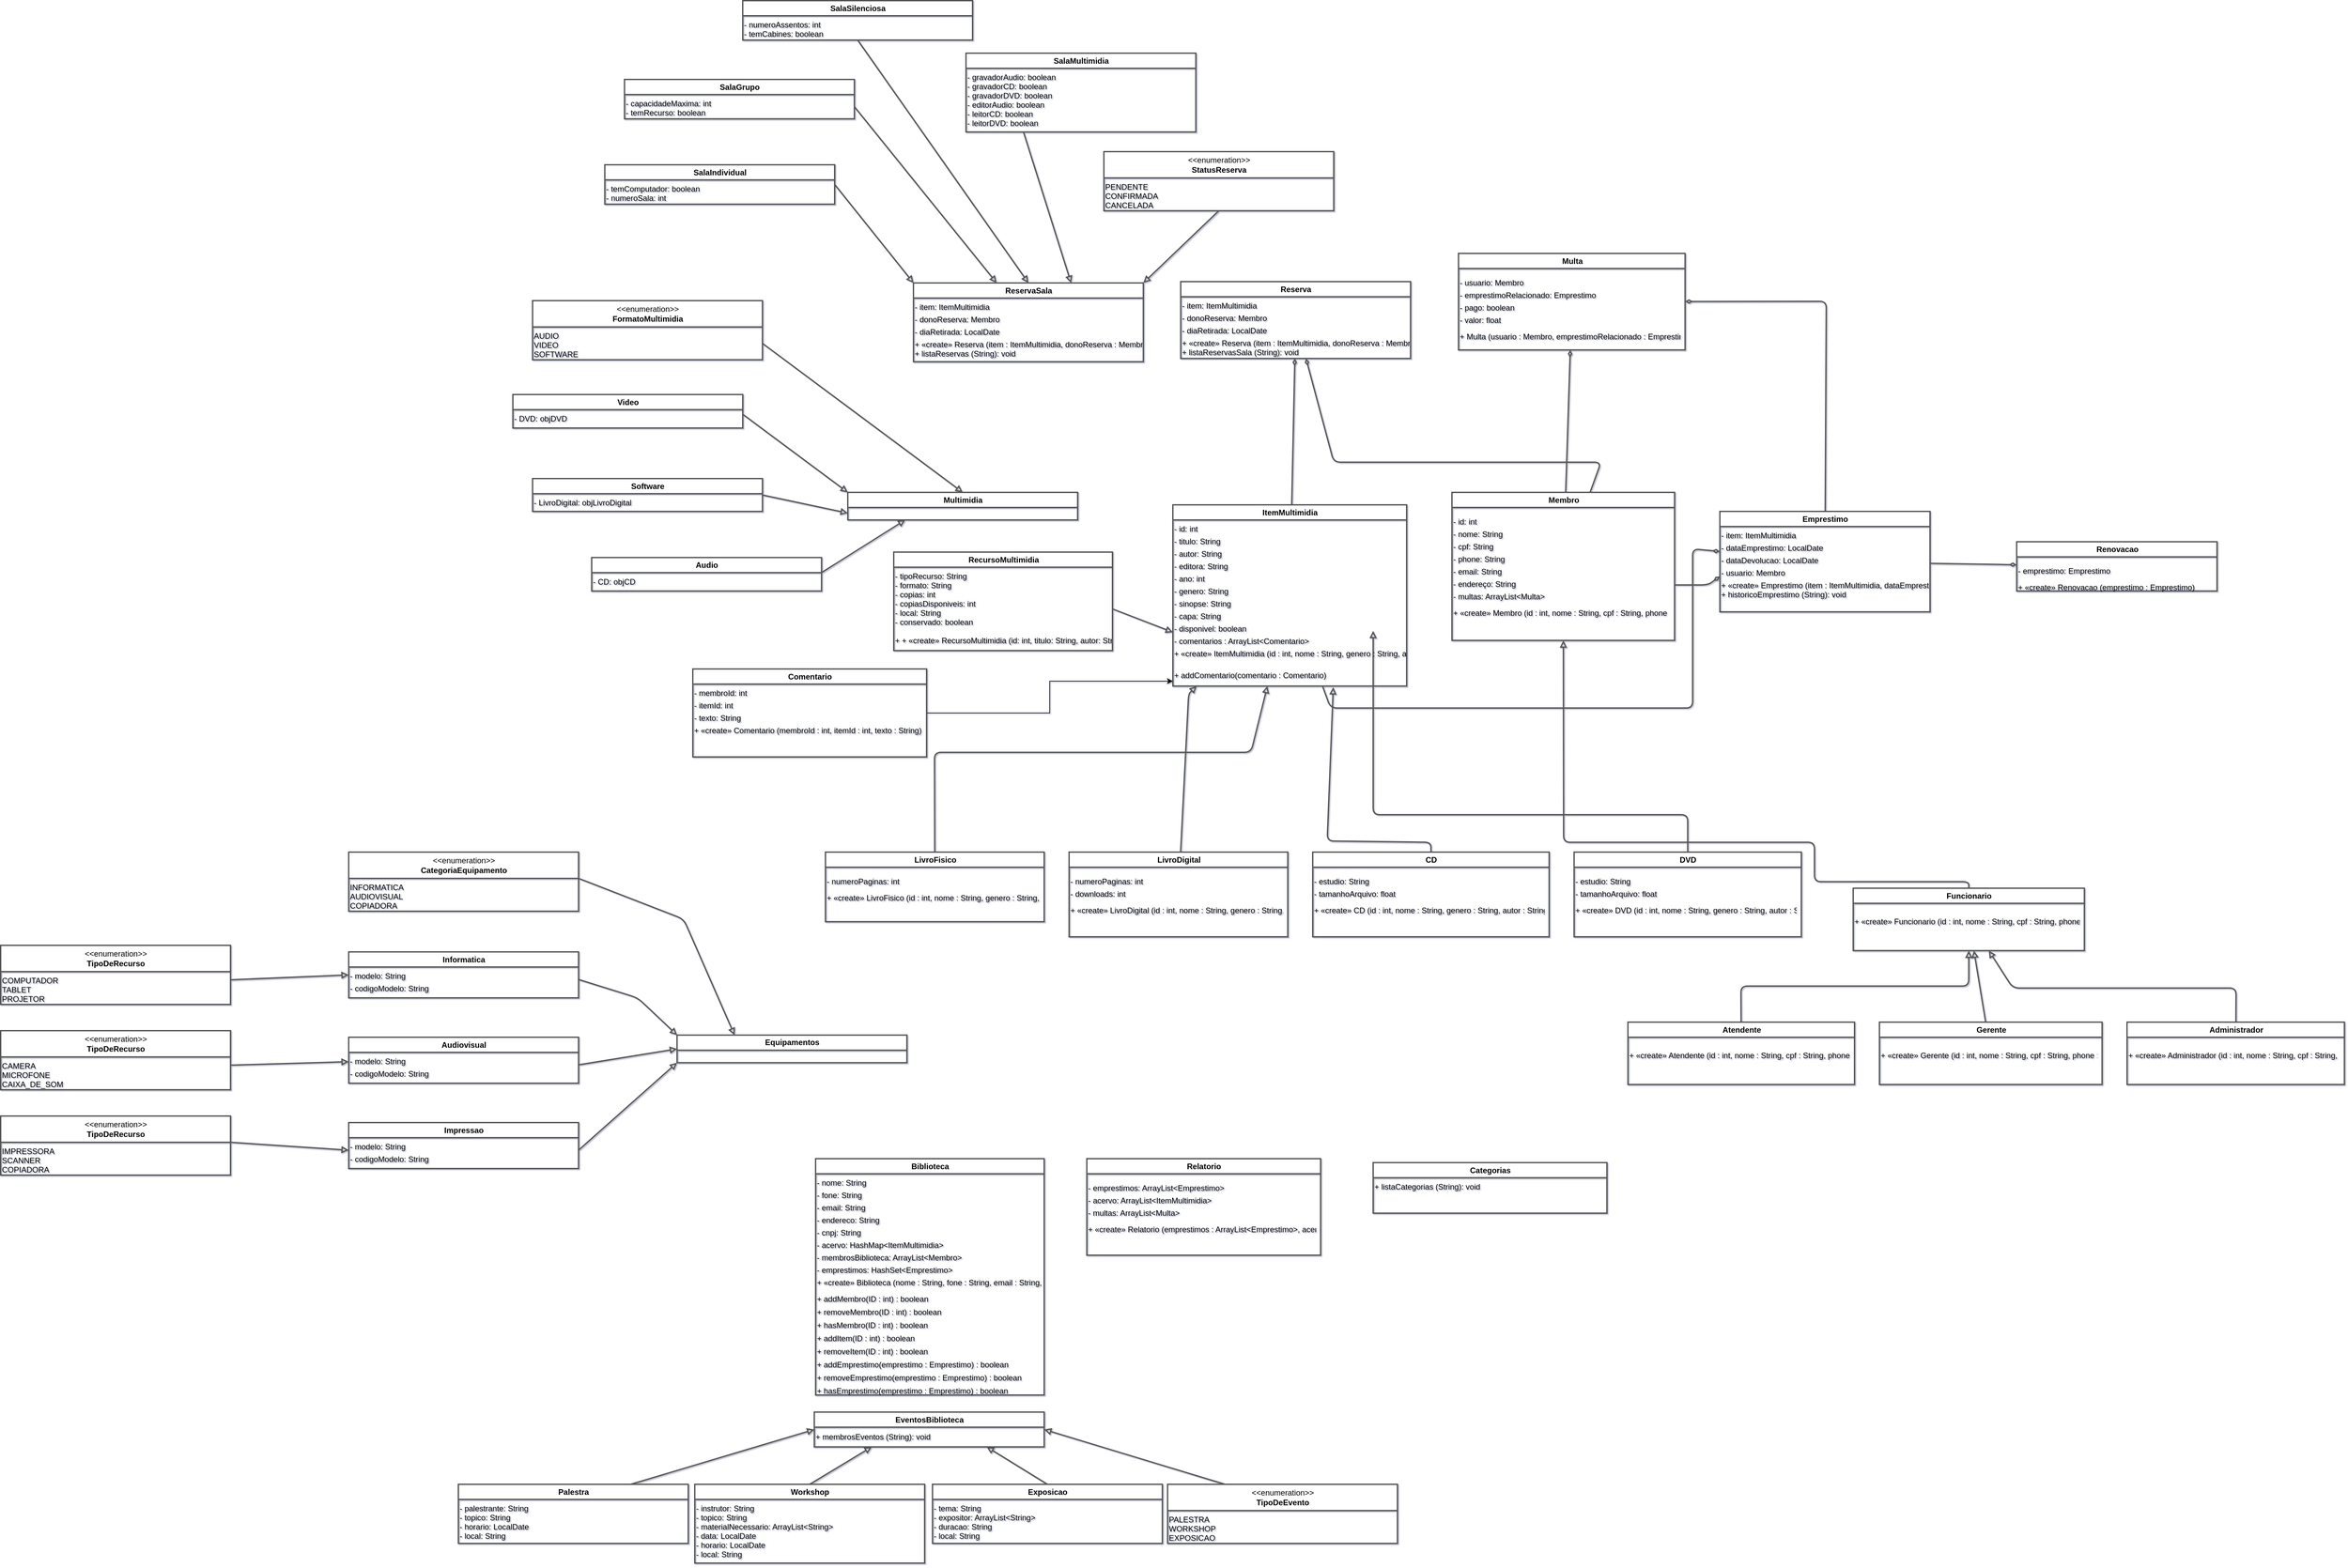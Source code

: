 <mxfile version="21.7.4" type="device">
  <diagram id="p37bd9b59f6854766ac0c3a6f68ef0c08_802432798" name="library">
    <mxGraphModel dx="2813" dy="1831" grid="1" gridSize="10" guides="1" tooltips="1" connect="1" arrows="1" fold="1" page="1" pageScale="1" pageWidth="850" pageHeight="1100" math="0" shadow="1">
      <root>
        <mxCell id="0" />
        <mxCell id="1" parent="0" />
        <mxCell id="3de217dc159946418a48439468bd26b7" value="" style="startArrow=diamondThin;startFill=0;endArrow=none;endFill=0;html=1;strokeColor=#555555;strokeWidth=2;shadow=1fillColor=#F2F2F2;" parent="1" source="750d695c446f47dfaca1e49f6bc99f50" target="7b51b3859f4741ab8440961cbaa6d530" edge="1">
          <mxGeometry x="953" y="147" width="81" height="212" as="geometry">
            <mxPoint x="993" y="147" as="sourcePoint" />
            <mxPoint x="993" y="358" as="targetPoint" />
          </mxGeometry>
        </mxCell>
        <mxCell id="7b51b3859f4741ab8440961cbaa6d530" value="ItemMultimidia" style="swimlane;childLayout=stackLayout;horizontal=1;horizontalStack=0;resizeParent=1;resizeParentMax=0;resizeLast=0;collapsible=1;html=1;strokeColor=#555555;strokeWidth=2;shadow=1fillColor=#F2F2F2;" parent="1" vertex="1">
          <mxGeometry x="815" y="358" width="356" height="276" as="geometry" />
        </mxCell>
        <mxCell id="a9e3dbe1d3b3a44e09e2bd3cc3151cbb9252" value="- id: int" style="text;portConstraint=eastwest;overflow=hidden;rotatable=0;" parent="7b51b3859f4741ab8440961cbaa6d530" vertex="1">
          <mxGeometry y="23" width="356" height="19" as="geometry" />
        </mxCell>
        <mxCell id="a9053ff605db44b50b0110128f263563d252" value="- titulo: String" style="text;portConstraint=eastwest;overflow=hidden;rotatable=0;" parent="7b51b3859f4741ab8440961cbaa6d530" vertex="1">
          <mxGeometry y="42" width="356" height="19" as="geometry" />
        </mxCell>
        <mxCell id="a2d24f474f6284231943f9ec85da9eb00253" value="- autor: String" style="text;portConstraint=eastwest;overflow=hidden;rotatable=0;" parent="7b51b3859f4741ab8440961cbaa6d530" vertex="1">
          <mxGeometry y="61" width="356" height="19" as="geometry" />
        </mxCell>
        <mxCell id="a3ed324a3380c4290bb2b8b1d02358557253" value="- editora: String" style="text;portConstraint=eastwest;overflow=hidden;rotatable=0;" parent="7b51b3859f4741ab8440961cbaa6d530" vertex="1">
          <mxGeometry y="80" width="356" height="19" as="geometry" />
        </mxCell>
        <mxCell id="ad3393fe65f0a4356b60c2a44cb1f9c10253" value="- ano: int" style="text;portConstraint=eastwest;overflow=hidden;rotatable=0;" parent="7b51b3859f4741ab8440961cbaa6d530" vertex="1">
          <mxGeometry y="99" width="356" height="19" as="geometry" />
        </mxCell>
        <mxCell id="Hdk1bRO7CdY3modIrQtD-20" value="- genero: String" style="text;portConstraint=eastwest;overflow=hidden;rotatable=0;" vertex="1" parent="7b51b3859f4741ab8440961cbaa6d530">
          <mxGeometry y="118" width="356" height="19" as="geometry" />
        </mxCell>
        <mxCell id="Hdk1bRO7CdY3modIrQtD-21" value="- sinopse: String" style="text;portConstraint=eastwest;overflow=hidden;rotatable=0;" vertex="1" parent="7b51b3859f4741ab8440961cbaa6d530">
          <mxGeometry y="137" width="356" height="19" as="geometry" />
        </mxCell>
        <mxCell id="Hdk1bRO7CdY3modIrQtD-22" value="- capa: String" style="text;portConstraint=eastwest;overflow=hidden;rotatable=0;" vertex="1" parent="7b51b3859f4741ab8440961cbaa6d530">
          <mxGeometry y="156" width="356" height="19" as="geometry" />
        </mxCell>
        <mxCell id="a8ce10ce505704f73aec677658c6fa811253" value="- disponivel: boolean" style="text;portConstraint=eastwest;overflow=hidden;rotatable=0;" parent="7b51b3859f4741ab8440961cbaa6d530" vertex="1">
          <mxGeometry y="175" width="356" height="19" as="geometry" />
        </mxCell>
        <mxCell id="Hdk1bRO7CdY3modIrQtD-23" value="- comentarios : ArrayList&lt;Comentario&gt; " style="text;portConstraint=eastwest;overflow=hidden;rotatable=0;" vertex="1" parent="7b51b3859f4741ab8440961cbaa6d530">
          <mxGeometry y="194" width="356" height="19" as="geometry" />
        </mxCell>
        <mxCell id="Hdk1bRO7CdY3modIrQtD-26" value="+ «create» ItemMultimidia (id : int, nome : String, genero : String, autor : String, ano : String, disponivel : boolean)" style="text;portConstraint=eastwest;overflow=hidden;rotatable=0;" vertex="1" parent="7b51b3859f4741ab8440961cbaa6d530">
          <mxGeometry y="213" width="356" height="33" as="geometry" />
        </mxCell>
        <mxCell id="o358498f393b54876945f960a26d83ded259" value="+ addComentario(comentario : Comentario)" style="text;portConstraint=eastwest;overflow=hidden;rotatable=0;" parent="7b51b3859f4741ab8440961cbaa6d530" vertex="1">
          <mxGeometry y="246" width="356" height="30" as="geometry" />
        </mxCell>
        <mxCell id="Hdk1bRO7CdY3modIrQtD-25" style="edgeStyle=orthogonalEdgeStyle;rounded=0;orthogonalLoop=1;jettySize=auto;html=1;entryX=0.5;entryY=1;entryDx=0;entryDy=0;" edge="1" parent="7b51b3859f4741ab8440961cbaa6d530" source="7b51b3859f4741ab8440961cbaa6d530" target="o358498f393b54876945f960a26d83ded259">
          <mxGeometry relative="1" as="geometry" />
        </mxCell>
        <mxCell id="ac202d108b43428399f6237054c8ca0f" value="Renovacao" style="swimlane;childLayout=stackLayout;horizontal=1;horizontalStack=0;resizeParent=1;resizeParentMax=0;resizeLast=0;collapsible=1;html=1;strokeColor=#555555;strokeWidth=2;shadow=1fillColor=#F2F2F2;" parent="1" vertex="1">
          <mxGeometry x="2100" y="414.25" width="305" height="75" as="geometry" />
        </mxCell>
        <mxCell id="a7e2269adfb7d41eca360b56fb958388d283" value="- emprestimo: Emprestimo" style="text;portConstraint=eastwest;overflow=hidden;rotatable=0;" parent="ac202d108b43428399f6237054c8ca0f" vertex="1">
          <mxGeometry y="30.826" width="299" height="19" as="geometry" />
        </mxCell>
        <mxCell id="oa021e7dc1a324f8880f3be25fa01cdee283" value="+ «create» Renovacao (emprestimo : Emprestimo)" style="text;portConstraint=eastwest;overflow=hidden;rotatable=0;" parent="ac202d108b43428399f6237054c8ca0f" vertex="1">
          <mxGeometry y="55.826" width="299" height="19" as="geometry" />
        </mxCell>
        <mxCell id="9b908b8025334ad98edbbb848cc3a69e" value="Multa" style="swimlane;childLayout=stackLayout;horizontal=1;horizontalStack=0;resizeParent=1;resizeParentMax=0;resizeLast=0;collapsible=1;html=1;strokeColor=#555555;strokeWidth=2;shadow=1fillColor=#F2F2F2;" parent="1" vertex="1">
          <mxGeometry x="1250" y="-25" width="345" height="147" as="geometry" />
        </mxCell>
        <mxCell id="a91cd42d75d904c03a9c3065b9f06b9a1290" value="- usuario: Membro" style="text;portConstraint=eastwest;overflow=hidden;rotatable=0;" parent="9b908b8025334ad98edbbb848cc3a69e" vertex="1">
          <mxGeometry y="30.826" width="339" height="19" as="geometry" />
        </mxCell>
        <mxCell id="ac611e453952d470aa0d77f7ec3cac6bf290" value="- emprestimoRelacionado: Emprestimo" style="text;portConstraint=eastwest;overflow=hidden;rotatable=0;" parent="9b908b8025334ad98edbbb848cc3a69e" vertex="1">
          <mxGeometry y="49.826" width="339" height="19" as="geometry" />
        </mxCell>
        <mxCell id="a30627335d6ea468bb51201f82b734608290" value="- pago: boolean" style="text;portConstraint=eastwest;overflow=hidden;rotatable=0;" parent="9b908b8025334ad98edbbb848cc3a69e" vertex="1">
          <mxGeometry y="68.826" width="339" height="19" as="geometry" />
        </mxCell>
        <mxCell id="acb127990ba494b2685f59ddb8a80af0c290" value="- valor: float" style="text;portConstraint=eastwest;overflow=hidden;rotatable=0;" parent="9b908b8025334ad98edbbb848cc3a69e" vertex="1">
          <mxGeometry y="87.826" width="339" height="19" as="geometry" />
        </mxCell>
        <mxCell id="o7041e1156ae442dc8f49fdc94276baf2290" value="+ Multa (usuario : Membro, emprestimoRelacionado : Emprestimo, pago : boolean, valor : float)" style="text;portConstraint=eastwest;overflow=hidden;rotatable=0;" parent="9b908b8025334ad98edbbb848cc3a69e" vertex="1">
          <mxGeometry y="112.826" width="339" height="37" as="geometry" />
        </mxCell>
        <mxCell id="98349e3afad4463e81128fdacc86d5b3" value="" style="endArrow=block;startArrow=none;endFill=0;startFill=0;html=1;strokeColor=#555555;strokeWidth=2;shadow=1fillColor=#F2F2F2;" parent="1" source="eb095f1c2f36481da3bc40133ddf4d5b" target="d16423c4f56247cc907c60d706bee006" edge="1">
          <mxGeometry x="1670" y="1027" width="367" height="129" as="geometry">
            <mxPoint x="1680" y="1146" as="sourcePoint" />
            <mxPoint x="2027" y="1037" as="targetPoint" />
            <Array as="points">
              <mxPoint x="1680" y="1091" />
              <mxPoint x="2027" y="1091" />
            </Array>
          </mxGeometry>
        </mxCell>
        <mxCell id="763bef23f9b24ad8a9ad205b1e7f8405" value="" style="startArrow=diamondThin;startFill=0;endArrow=none;endFill=0;html=1;strokeColor=#555555;strokeWidth=2;shadow=1fillColor=#F2F2F2;" parent="1" source="a31b603570a84d62bfeac9466dcc0132" target="7b51b3859f4741ab8440961cbaa6d530" edge="1">
          <mxGeometry x="1015" y="400" width="634" height="301.913" as="geometry">
            <mxPoint x="1648" y="425" as="sourcePoint" />
            <mxPoint x="1055" y="549" as="targetPoint" />
            <Array as="points">
              <mxPoint x="1606.5" y="425" />
              <mxPoint x="1606.5" y="667.5" />
              <mxPoint x="1055" y="667.5" />
            </Array>
          </mxGeometry>
        </mxCell>
        <mxCell id="30a6704499814e7495846e8935c2945b" value="Biblioteca" style="swimlane;childLayout=stackLayout;horizontal=1;horizontalStack=0;resizeParent=1;resizeParentMax=0;resizeLast=0;collapsible=1;html=1;strokeColor=#555555;strokeWidth=2;shadow=1fillColor=#F2F2F2;" parent="1" vertex="1">
          <mxGeometry x="271" y="1354" width="348" height="360" as="geometry" />
        </mxCell>
        <mxCell id="a82bc6de943204bc7b48869992ea38ac7285" value="- nome: String" style="text;portConstraint=eastwest;overflow=hidden;rotatable=0;" parent="30a6704499814e7495846e8935c2945b" vertex="1">
          <mxGeometry y="23" width="348" height="19" as="geometry" />
        </mxCell>
        <mxCell id="aad3405b4044c475588083a8c619a825c285" value="- fone: String" style="text;portConstraint=eastwest;overflow=hidden;rotatable=0;" parent="30a6704499814e7495846e8935c2945b" vertex="1">
          <mxGeometry y="42" width="348" height="19" as="geometry" />
        </mxCell>
        <mxCell id="a13a75b98fa1945828b10a9f2124bab44285" value="- email: String" style="text;portConstraint=eastwest;overflow=hidden;rotatable=0;" parent="30a6704499814e7495846e8935c2945b" vertex="1">
          <mxGeometry y="61" width="348" height="19" as="geometry" />
        </mxCell>
        <mxCell id="a00431027fe2d4932a6c6d4a3754dbcfc287" value="- endereco: String" style="text;portConstraint=eastwest;overflow=hidden;rotatable=0;" parent="30a6704499814e7495846e8935c2945b" vertex="1">
          <mxGeometry y="80" width="348" height="19" as="geometry" />
        </mxCell>
        <mxCell id="a001ee642c50547beb6f47c29be4d22da287" value="- cnpj: String" style="text;portConstraint=eastwest;overflow=hidden;rotatable=0;" parent="30a6704499814e7495846e8935c2945b" vertex="1">
          <mxGeometry y="99" width="348" height="19" as="geometry" />
        </mxCell>
        <mxCell id="aa6f2db840195406e8a165615e0391b28287" value="- acervo: HashMap&lt;ItemMultimidia&gt;" style="text;portConstraint=eastwest;overflow=hidden;rotatable=0;" parent="30a6704499814e7495846e8935c2945b" vertex="1">
          <mxGeometry y="118" width="348" height="19" as="geometry" />
        </mxCell>
        <mxCell id="Hdk1bRO7CdY3modIrQtD-1" value="- membrosBiblioteca: ArrayList&lt;Membro&gt;" style="text;portConstraint=eastwest;overflow=hidden;rotatable=0;" vertex="1" parent="30a6704499814e7495846e8935c2945b">
          <mxGeometry y="137" width="348" height="19" as="geometry" />
        </mxCell>
        <mxCell id="Hdk1bRO7CdY3modIrQtD-2" value="- emprestimos: HashSet&lt;Emprestimo&gt;" style="text;portConstraint=eastwest;overflow=hidden;rotatable=0;" vertex="1" parent="30a6704499814e7495846e8935c2945b">
          <mxGeometry y="156" width="348" height="19" as="geometry" />
        </mxCell>
        <mxCell id="o4472dda964be44bebcc170365ed9ad90287" value="+ «create» Biblioteca (nome : String, fone : String, email : String, endereco : String, cnpj : String, acervo : ArrayList&lt;ItemMultimidia&gt;)" style="text;portConstraint=eastwest;overflow=hidden;rotatable=0;" parent="30a6704499814e7495846e8935c2945b" vertex="1">
          <mxGeometry y="175" width="348" height="25" as="geometry" />
        </mxCell>
        <mxCell id="Hdk1bRO7CdY3modIrQtD-3" value="+ addMembro(ID : int) : boolean" style="text;portConstraint=eastwest;overflow=hidden;rotatable=0;" vertex="1" parent="30a6704499814e7495846e8935c2945b">
          <mxGeometry y="200" width="348" height="20" as="geometry" />
        </mxCell>
        <mxCell id="Hdk1bRO7CdY3modIrQtD-5" value="+ removeMembro(ID : int) : boolean" style="text;portConstraint=eastwest;overflow=hidden;rotatable=0;" vertex="1" parent="30a6704499814e7495846e8935c2945b">
          <mxGeometry y="220" width="348" height="20" as="geometry" />
        </mxCell>
        <mxCell id="Hdk1bRO7CdY3modIrQtD-7" value="+ hasMembro(ID : int) : boolean" style="text;portConstraint=eastwest;overflow=hidden;rotatable=0;" vertex="1" parent="30a6704499814e7495846e8935c2945b">
          <mxGeometry y="240" width="348" height="20" as="geometry" />
        </mxCell>
        <mxCell id="Hdk1bRO7CdY3modIrQtD-9" value="+ addItem(ID : int) : boolean" style="text;portConstraint=eastwest;overflow=hidden;rotatable=0;" vertex="1" parent="30a6704499814e7495846e8935c2945b">
          <mxGeometry y="260" width="348" height="20" as="geometry" />
        </mxCell>
        <mxCell id="Hdk1bRO7CdY3modIrQtD-10" value="+ removeItem(ID : int) : boolean" style="text;portConstraint=eastwest;overflow=hidden;rotatable=0;" vertex="1" parent="30a6704499814e7495846e8935c2945b">
          <mxGeometry y="280" width="348" height="20" as="geometry" />
        </mxCell>
        <mxCell id="Hdk1bRO7CdY3modIrQtD-8" value="+ addEmprestimo(emprestimo : Emprestimo) : boolean" style="text;portConstraint=eastwest;overflow=hidden;rotatable=0;" vertex="1" parent="30a6704499814e7495846e8935c2945b">
          <mxGeometry y="300" width="348" height="20" as="geometry" />
        </mxCell>
        <mxCell id="Hdk1bRO7CdY3modIrQtD-12" value="+ removeEmprestimo(emprestimo : Emprestimo) : boolean" style="text;portConstraint=eastwest;overflow=hidden;rotatable=0;" vertex="1" parent="30a6704499814e7495846e8935c2945b">
          <mxGeometry y="320" width="348" height="20" as="geometry" />
        </mxCell>
        <mxCell id="Hdk1bRO7CdY3modIrQtD-11" value="+ hasEmprestimo(emprestimo : Emprestimo) : boolean" style="text;portConstraint=eastwest;overflow=hidden;rotatable=0;" vertex="1" parent="30a6704499814e7495846e8935c2945b">
          <mxGeometry y="340" width="348" height="20" as="geometry" />
        </mxCell>
        <mxCell id="8e8b5624eab444658d67d63d186cf1ea" value="CD" style="swimlane;childLayout=stackLayout;horizontal=1;horizontalStack=0;resizeParent=1;resizeParentMax=0;resizeLast=0;collapsible=1;html=1;strokeColor=#555555;strokeWidth=2;shadow=1fillColor=#F2F2F2;" parent="1" vertex="1">
          <mxGeometry x="1028" y="887" width="360" height="129" as="geometry" />
        </mxCell>
        <mxCell id="a7ef735b1b3534654ae1aedb2536d6e09284" value="- estudio: String" style="text;portConstraint=eastwest;overflow=hidden;rotatable=0;" parent="8e8b5624eab444658d67d63d186cf1ea" vertex="1">
          <mxGeometry y="30.826" width="354" height="19" as="geometry" />
        </mxCell>
        <mxCell id="ae7a2b139d098462594b36899ecc4bd8b284" value="- tamanhoArquivo: float" style="text;portConstraint=eastwest;overflow=hidden;rotatable=0;" parent="8e8b5624eab444658d67d63d186cf1ea" vertex="1">
          <mxGeometry y="49.826" width="354" height="19" as="geometry" />
        </mxCell>
        <mxCell id="oa89645d8170447b59d827f4a41e2adcd284" value="+ «create» CD (id : int, nome : String, genero : String, autor : String, ano : String, disponivel : boolean, estudio : String, tamanhoArquivo : float)" style="text;portConstraint=eastwest;overflow=hidden;rotatable=0;" parent="8e8b5624eab444658d67d63d186cf1ea" vertex="1">
          <mxGeometry y="74.826" width="354" height="54" as="geometry" />
        </mxCell>
        <mxCell id="de872e140cec4520bc8597d99540006d" value="" style="startArrow=diamondThin;startFill=0;endArrow=none;endFill=0;html=1;strokeColor=#555555;strokeWidth=2;shadow=1fillColor=#F2F2F2;exitX=0;exitY=0;exitDx=0;exitDy=0;" parent="1" source="o4db6b092f45548c98efa4481ca5813e5289" edge="1">
          <mxGeometry x="765" y="457" width="884" height="336" as="geometry">
            <mxPoint x="1648" y="482" as="sourcePoint" />
            <mxPoint x="1580" y="480" as="targetPoint" />
            <Array as="points">
              <mxPoint x="1630" y="480" />
            </Array>
          </mxGeometry>
        </mxCell>
        <mxCell id="caf0a0fd16a84841b270076759943cde" value="LivroFisico" style="swimlane;childLayout=stackLayout;horizontal=1;horizontalStack=0;resizeParent=1;resizeParentMax=0;resizeLast=0;collapsible=1;html=1;strokeColor=#555555;strokeWidth=2;shadow=1fillColor=#F2F2F2;" parent="1" vertex="1">
          <mxGeometry x="286" y="887" width="333" height="106" as="geometry" />
        </mxCell>
        <mxCell id="a4b9a42e1a2174d54b8641a2647b5f455297" value="- numeroPaginas: int" style="text;portConstraint=eastwest;overflow=hidden;rotatable=0;" parent="caf0a0fd16a84841b270076759943cde" vertex="1">
          <mxGeometry y="30.826" width="327" height="19" as="geometry" />
        </mxCell>
        <mxCell id="o6b5f55008fe24fad8548ceec09bc714e297" value="+ «create» LivroFisico (id : int, nome : String, genero : String, autor : String, ano : String, disponivel : boolean, numeroPaginas : int)" style="text;portConstraint=eastwest;overflow=hidden;rotatable=0;" parent="caf0a0fd16a84841b270076759943cde" vertex="1">
          <mxGeometry y="55.826" width="327" height="54" as="geometry" />
        </mxCell>
        <mxCell id="053b7ff0ea4443c38d4439765a249ca6" value="DVD" style="swimlane;childLayout=stackLayout;horizontal=1;horizontalStack=0;resizeParent=1;resizeParentMax=0;resizeLast=0;collapsible=1;html=1;strokeColor=#555555;strokeWidth=2;shadow=1fillColor=#F2F2F2;" parent="1" vertex="1">
          <mxGeometry x="1426" y="887" width="346" height="129" as="geometry" />
        </mxCell>
        <mxCell id="a46ba94029e6b4fdea4a6cf5c9519b6b4284" value="- estudio: String" style="text;portConstraint=eastwest;overflow=hidden;rotatable=0;" parent="053b7ff0ea4443c38d4439765a249ca6" vertex="1">
          <mxGeometry y="30.826" width="340" height="19" as="geometry" />
        </mxCell>
        <mxCell id="a1b663cee3dad41e5a35a0bd2e3637bfc284" value="- tamanhoArquivo: float" style="text;portConstraint=eastwest;overflow=hidden;rotatable=0;" parent="053b7ff0ea4443c38d4439765a249ca6" vertex="1">
          <mxGeometry y="49.826" width="340" height="19" as="geometry" />
        </mxCell>
        <mxCell id="o789ce871481b48d1958b1225397278df284" value="+ «create» DVD (id : int, nome : String, genero : String, autor : String, ano : String, disponivel : boolean, estudio : String, tamanhoArquivo : float)" style="text;portConstraint=eastwest;overflow=hidden;rotatable=0;" parent="053b7ff0ea4443c38d4439765a249ca6" vertex="1">
          <mxGeometry y="74.826" width="340" height="54" as="geometry" />
        </mxCell>
        <mxCell id="55dbd6a922a04dd6b03bd169adce1d91" value="Relatorio" style="swimlane;childLayout=stackLayout;horizontal=1;horizontalStack=0;resizeParent=1;resizeParentMax=0;resizeLast=0;collapsible=1;html=1;strokeColor=#555555;strokeWidth=2;shadow=1fillColor=#F2F2F2;" parent="1" vertex="1">
          <mxGeometry x="684" y="1354" width="356" height="147" as="geometry" />
        </mxCell>
        <mxCell id="a118506b707294131a133ad80129c5dfc289" value="- emprestimos: ArrayList&lt;Emprestimo&gt;" style="text;portConstraint=eastwest;overflow=hidden;rotatable=0;" parent="55dbd6a922a04dd6b03bd169adce1d91" vertex="1">
          <mxGeometry y="30.826" width="350" height="19" as="geometry" />
        </mxCell>
        <mxCell id="aba142daf7c624c2ab04e8b1da9915b1a289" value="- acervo: ArrayList&lt;ItemMultimidia&gt;" style="text;portConstraint=eastwest;overflow=hidden;rotatable=0;" parent="55dbd6a922a04dd6b03bd169adce1d91" vertex="1">
          <mxGeometry y="49.826" width="350" height="19" as="geometry" />
        </mxCell>
        <mxCell id="abdb2bd2c941b445ea6581d42f88d8c84290" value="- multas: ArrayList&lt;Multa&gt;" style="text;portConstraint=eastwest;overflow=hidden;rotatable=0;" parent="55dbd6a922a04dd6b03bd169adce1d91" vertex="1">
          <mxGeometry y="68.826" width="350" height="19" as="geometry" />
        </mxCell>
        <mxCell id="oeb6ae79e1dc642129abe86c6c4cbd70e290" value="+ «create» Relatorio (emprestimos : ArrayList&lt;Emprestimo&gt;, acervo : ArrayList&lt;ItemMultimidia&gt;, multas : ArrayList&lt;Multa&gt;)" style="text;portConstraint=eastwest;overflow=hidden;rotatable=0;" parent="55dbd6a922a04dd6b03bd169adce1d91" vertex="1">
          <mxGeometry y="93.826" width="350" height="54" as="geometry" />
        </mxCell>
        <mxCell id="0190dd56a010477fa57b2b83e8e8f4dc" value="" style="endArrow=block;startArrow=none;endFill=0;startFill=0;html=1;strokeColor=#555555;strokeWidth=2;shadow=1fillColor=#F2F2F2;" parent="1" source="d16423c4f56247cc907c60d706bee006" target="6d1231ac8dc84af4a180692e4535df3b" edge="1">
          <mxGeometry x="1400" y="554" width="637" height="398" as="geometry">
            <mxPoint x="2027" y="942" as="sourcePoint" />
            <mxPoint x="1410" y="564" as="targetPoint" />
            <Array as="points">
              <mxPoint x="2027" y="932" />
              <mxPoint x="1792" y="932" />
              <mxPoint x="1792" y="872" />
              <mxPoint x="1410" y="872" />
            </Array>
          </mxGeometry>
        </mxCell>
        <mxCell id="42e553c26f91463a8031080a08dc2146" value="" style="startArrow=diamondThin;startFill=0;endArrow=none;endFill=0;html=1;strokeColor=#555555;strokeWidth=2;shadow=1fillColor=#F2F2F2;" parent="1" source="9b908b8025334ad98edbbb848cc3a69e" target="a31b603570a84d62bfeac9466dcc0132" edge="1">
          <mxGeometry x="1595" y="23" width="256" height="346" as="geometry">
            <mxPoint x="1595" y="48" as="sourcePoint" />
            <mxPoint x="1810" y="368" as="targetPoint" />
            <Array as="points">
              <mxPoint x="1810" y="48" />
            </Array>
          </mxGeometry>
        </mxCell>
        <mxCell id="a31b603570a84d62bfeac9466dcc0132" value="Emprestimo" style="swimlane;childLayout=stackLayout;horizontal=1;horizontalStack=0;resizeParent=1;resizeParentMax=0;resizeLast=0;collapsible=1;html=1;strokeColor=#555555;strokeWidth=2;shadow=1fillColor=#F2F2F2;" parent="1" vertex="1">
          <mxGeometry x="1648" y="368" width="320" height="153" as="geometry" />
        </mxCell>
        <mxCell id="ab72d654bac2d47b2939a9862943dee7f288" value="- item: ItemMultimidia" style="text;portConstraint=eastwest;overflow=hidden;rotatable=0;" parent="a31b603570a84d62bfeac9466dcc0132" vertex="1">
          <mxGeometry y="23" width="320" height="19" as="geometry" />
        </mxCell>
        <mxCell id="a67629a57707348b0bcec4d285e04d1fc288" value="- dataEmprestimo: LocalDate" style="text;portConstraint=eastwest;overflow=hidden;rotatable=0;" parent="a31b603570a84d62bfeac9466dcc0132" vertex="1">
          <mxGeometry y="42" width="320" height="19" as="geometry" />
        </mxCell>
        <mxCell id="a2ef4308120a6426ba15dafd919d758fd288" value="- dataDevolucao: LocalDate" style="text;portConstraint=eastwest;overflow=hidden;rotatable=0;" parent="a31b603570a84d62bfeac9466dcc0132" vertex="1">
          <mxGeometry y="61" width="320" height="19" as="geometry" />
        </mxCell>
        <mxCell id="a528bc57d017e4e68882198664ebad499289" value="- usuario: Membro" style="text;portConstraint=eastwest;overflow=hidden;rotatable=0;" parent="a31b603570a84d62bfeac9466dcc0132" vertex="1">
          <mxGeometry y="80" width="320" height="19" as="geometry" />
        </mxCell>
        <mxCell id="o4db6b092f45548c98efa4481ca5813e5289" value="+ «create» Emprestimo (item : ItemMultimidia, dataEmprestimo : LocalDate, dataDevolucao : LocalDate, usuario : Membro)&#xa;+ historicoEmprestimo (String): void&#xa;" style="text;portConstraint=eastwest;overflow=hidden;rotatable=0;" parent="a31b603570a84d62bfeac9466dcc0132" vertex="1">
          <mxGeometry y="99" width="320" height="54" as="geometry" />
        </mxCell>
        <mxCell id="b2b2c60eab2e4406a98322917a48b906" value="Gerente" style="swimlane;childLayout=stackLayout;horizontal=1;horizontalStack=0;resizeParent=1;resizeParentMax=0;resizeLast=0;collapsible=1;html=1;strokeColor=#555555;strokeWidth=2;shadow=1fillColor=#F2F2F2;" parent="1" vertex="1">
          <mxGeometry x="1891" y="1146" width="339" height="95" as="geometry" />
        </mxCell>
        <mxCell id="oe6f1c79dc0a44ab0b57b0578d28bf218269" value="+ «create» Gerente (id : int, nome : String, cpf : String, phone : String, email : String, endereço : String, multas : ArrayList&lt;Multa&gt;)" style="text;portConstraint=eastwest;overflow=hidden;rotatable=0;" parent="b2b2c60eab2e4406a98322917a48b906" vertex="1">
          <mxGeometry y="36.826" width="333" height="54" as="geometry" />
        </mxCell>
        <mxCell id="750d695c446f47dfaca1e49f6bc99f50" value="Reserva" style="swimlane;childLayout=stackLayout;horizontal=1;horizontalStack=0;resizeParent=1;resizeParentMax=0;resizeLast=0;collapsible=1;html=1;strokeColor=#555555;strokeWidth=2;shadow=1fillColor=#F2F2F2;" parent="1" vertex="1">
          <mxGeometry x="827" y="18" width="350" height="117" as="geometry" />
        </mxCell>
        <mxCell id="a9a743cadb1f849a78421a980a7d8baf7271" value="- item: ItemMultimidia" style="text;portConstraint=eastwest;overflow=hidden;rotatable=0;" parent="750d695c446f47dfaca1e49f6bc99f50" vertex="1">
          <mxGeometry y="23" width="350" height="19" as="geometry" />
        </mxCell>
        <mxCell id="aaabdd4f79d5a434a8f05de6a753adf0b272" value="- donoReserva: Membro" style="text;portConstraint=eastwest;overflow=hidden;rotatable=0;" parent="750d695c446f47dfaca1e49f6bc99f50" vertex="1">
          <mxGeometry y="42" width="350" height="19" as="geometry" />
        </mxCell>
        <mxCell id="a405c1b6449314bc8a0717d8c7dbd74e6283" value="- diaRetirada: LocalDate" style="text;portConstraint=eastwest;overflow=hidden;rotatable=0;" parent="750d695c446f47dfaca1e49f6bc99f50" vertex="1">
          <mxGeometry y="61" width="350" height="19" as="geometry" />
        </mxCell>
        <mxCell id="o2746d2b65f924d978e031fb6deeed2c9283" value="+ «create» Reserva (item : ItemMultimidia, donoReserva : Membro, diaRetirada : LocalDate)&#xa;+ listaReservasSala (String): void" style="text;portConstraint=eastwest;overflow=hidden;rotatable=0;" parent="750d695c446f47dfaca1e49f6bc99f50" vertex="1">
          <mxGeometry y="80" width="350" height="37" as="geometry" />
        </mxCell>
        <mxCell id="eb095f1c2f36481da3bc40133ddf4d5b" value="Atendente" style="swimlane;childLayout=stackLayout;horizontal=1;horizontalStack=0;resizeParent=1;resizeParentMax=0;resizeLast=0;collapsible=1;html=1;strokeColor=#555555;strokeWidth=2;shadow=1fillColor=#F2F2F2;" parent="1" vertex="1">
          <mxGeometry x="1508" y="1146" width="345" height="95" as="geometry" />
        </mxCell>
        <mxCell id="odcde61b88999489c909013fdf0b62d8e287" value="+ «create» Atendente (id : int, nome : String, cpf : String, phone : String, email : String, endereço : String, multas : ArrayList&lt;Multa&gt;)" style="text;portConstraint=eastwest;overflow=hidden;rotatable=0;" parent="eb095f1c2f36481da3bc40133ddf4d5b" vertex="1">
          <mxGeometry y="36.826" width="339" height="54" as="geometry" />
        </mxCell>
        <mxCell id="6d1231ac8dc84af4a180692e4535df3b" value="Membro" style="swimlane;childLayout=stackLayout;horizontal=1;horizontalStack=0;resizeParent=1;resizeParentMax=0;resizeLast=0;collapsible=1;html=1;strokeColor=#555555;strokeWidth=2;shadow=1fillColor=#F2F2F2;" parent="1" vertex="1">
          <mxGeometry x="1240" y="339" width="339" height="225.5" as="geometry" />
        </mxCell>
        <mxCell id="a62fa7caaa270454a87bf33e5a46f1bae291" value="- id: int" style="text;portConstraint=eastwest;overflow=hidden;rotatable=0;" parent="6d1231ac8dc84af4a180692e4535df3b" vertex="1">
          <mxGeometry y="30.826" width="333" height="19" as="geometry" />
        </mxCell>
        <mxCell id="ab8ca178a8cb04138a94d542e1c700d54291" value="- nome: String" style="text;portConstraint=eastwest;overflow=hidden;rotatable=0;" parent="6d1231ac8dc84af4a180692e4535df3b" vertex="1">
          <mxGeometry y="49.826" width="333" height="19" as="geometry" />
        </mxCell>
        <mxCell id="a9059791f5dc84263808206ad94f67dde291" value="- cpf: String" style="text;portConstraint=eastwest;overflow=hidden;rotatable=0;" parent="6d1231ac8dc84af4a180692e4535df3b" vertex="1">
          <mxGeometry y="68.826" width="333" height="19" as="geometry" />
        </mxCell>
        <mxCell id="aa808b70494924b9a962759bd7d85ca5f291" value="- phone: String" style="text;portConstraint=eastwest;overflow=hidden;rotatable=0;" parent="6d1231ac8dc84af4a180692e4535df3b" vertex="1">
          <mxGeometry y="87.826" width="333" height="19" as="geometry" />
        </mxCell>
        <mxCell id="a3fea0b0dce5e48039c09c41975ab06d3291" value="- email: String" style="text;portConstraint=eastwest;overflow=hidden;rotatable=0;" parent="6d1231ac8dc84af4a180692e4535df3b" vertex="1">
          <mxGeometry y="106.826" width="333" height="19" as="geometry" />
        </mxCell>
        <mxCell id="ad9c76e51bf234b8b90f28565b4a87c84292" value="- endereço: String" style="text;portConstraint=eastwest;overflow=hidden;rotatable=0;" parent="6d1231ac8dc84af4a180692e4535df3b" vertex="1">
          <mxGeometry y="125.826" width="333" height="19" as="geometry" />
        </mxCell>
        <mxCell id="aabe37e30e59d42718f0ccda6f8c243ef292" value="- multas: ArrayList&lt;Multa&gt;" style="text;portConstraint=eastwest;overflow=hidden;rotatable=0;" parent="6d1231ac8dc84af4a180692e4535df3b" vertex="1">
          <mxGeometry y="144.826" width="333" height="19" as="geometry" />
        </mxCell>
        <mxCell id="o8252918745924d60b2176b1172b253d6292" value="+ «create» Membro (id : int, nome : String, cpf : String, phone : String, email : String, endereço : String, multas : ArrayList&lt;Multa&gt;)" style="text;portConstraint=eastwest;overflow=hidden;rotatable=0;" parent="6d1231ac8dc84af4a180692e4535df3b" vertex="1">
          <mxGeometry y="169.826" width="333" height="54" as="geometry" />
        </mxCell>
        <mxCell id="37eda76e77b34ba88dceb4688a537df4" value="" style="endArrow=block;startArrow=none;endFill=0;startFill=0;html=1;strokeColor=#555555;strokeWidth=2;shadow=1fillColor=#F2F2F2;" parent="1" source="053b7ff0ea4443c38d4439765a249ca6" edge="1">
          <mxGeometry x="982" y="539" width="627" height="376" as="geometry">
            <mxPoint x="1599" y="887" as="sourcePoint" />
            <mxPoint x="1120" y="550" as="targetPoint" />
            <Array as="points">
              <mxPoint x="1599" y="830" />
              <mxPoint x="1120" y="830" />
            </Array>
          </mxGeometry>
        </mxCell>
        <mxCell id="ff72c9060e3f40c6b575ea7a3f5bef4d" value="" style="endArrow=block;startArrow=none;endFill=0;startFill=0;html=1;strokeColor=#555555;strokeWidth=2;shadow=1fillColor=#F2F2F2;" parent="1" source="e628098ff2124c27b98d2bee02e6b559" target="d16423c4f56247cc907c60d706bee006" edge="1">
          <mxGeometry x="2084" y="1027" width="360" height="129" as="geometry">
            <mxPoint x="2434" y="1146" as="sourcePoint" />
            <mxPoint x="2094" y="1037" as="targetPoint" />
            <Array as="points">
              <mxPoint x="2434" y="1094" />
              <mxPoint x="2094" y="1094" />
            </Array>
          </mxGeometry>
        </mxCell>
        <mxCell id="0d2e127a870e4d168a14e0f30ccc9be9" value="" style="startArrow=diamondThin;startFill=0;endArrow=none;endFill=0;html=1;strokeColor=#555555;strokeWidth=2;shadow=1fillColor=#F2F2F2;" parent="1" source="750d695c446f47dfaca1e49f6bc99f50" target="6d1231ac8dc84af4a180692e4535df3b" edge="1">
          <mxGeometry x="1020" y="147" width="487.54" height="193" as="geometry">
            <mxPoint x="1060" y="147" as="sourcePoint" />
            <mxPoint x="1466" y="339" as="targetPoint" />
            <Array as="points">
              <mxPoint x="1060" y="293" />
              <mxPoint x="1467" y="293" />
            </Array>
          </mxGeometry>
        </mxCell>
        <mxCell id="d16423c4f56247cc907c60d706bee006" value="Funcionario" style="swimlane;childLayout=stackLayout;horizontal=1;horizontalStack=0;resizeParent=1;resizeParentMax=0;resizeLast=0;collapsible=1;html=1;strokeColor=#555555;strokeWidth=2;shadow=1fillColor=#F2F2F2;" parent="1" vertex="1">
          <mxGeometry x="1851" y="942" width="352" height="95" as="geometry" />
        </mxCell>
        <mxCell id="o88232f252a054d0f888ab25212354512288" value="+ «create» Funcionario (id : int, nome : String, cpf : String, phone : String, email : String, endereço : String, multas : ArrayList&lt;Multa&gt;)" style="text;portConstraint=eastwest;overflow=hidden;rotatable=0;" parent="d16423c4f56247cc907c60d706bee006" vertex="1">
          <mxGeometry y="36.826" width="346" height="54" as="geometry" />
        </mxCell>
        <mxCell id="7d3c3a72213b4498af34a620f2c94031" value="LivroDigital" style="swimlane;childLayout=stackLayout;horizontal=1;horizontalStack=0;resizeParent=1;resizeParentMax=0;resizeLast=0;collapsible=1;html=1;strokeColor=#555555;strokeWidth=2;shadow=1fillColor=#F2F2F2;" parent="1" vertex="1">
          <mxGeometry x="657" y="887" width="333" height="129" as="geometry" />
        </mxCell>
        <mxCell id="a8727f2d23cd042359086cf08c256ce9c297" value="- numeroPaginas: int" style="text;portConstraint=eastwest;overflow=hidden;rotatable=0;" parent="7d3c3a72213b4498af34a620f2c94031" vertex="1">
          <mxGeometry y="30.826" width="327" height="19" as="geometry" />
        </mxCell>
        <mxCell id="aae2004bf071741ef950318385f8504b1297" value="- downloads: int" style="text;portConstraint=eastwest;overflow=hidden;rotatable=0;" parent="7d3c3a72213b4498af34a620f2c94031" vertex="1">
          <mxGeometry y="49.826" width="327" height="19" as="geometry" />
        </mxCell>
        <mxCell id="o13b77318030a4c25b292e0bfd6925cf5297" value="+ «create» LivroDigital (id : int, nome : String, genero : String, autor : String, ano : String, disponivel : Boolean, numeroPaginas : int, downloads : int)" style="text;portConstraint=eastwest;overflow=hidden;rotatable=0;" parent="7d3c3a72213b4498af34a620f2c94031" vertex="1">
          <mxGeometry y="74.826" width="327" height="54" as="geometry" />
        </mxCell>
        <mxCell id="ef208dd50dcf4b33a977d348cb9a4923" value="" style="endArrow=block;startArrow=none;endFill=0;startFill=0;html=1;strokeColor=#555555;strokeWidth=2;shadow=1fillColor=#F2F2F2;" parent="1" source="b2b2c60eab2e4406a98322917a48b906" target="d16423c4f56247cc907c60d706bee006" edge="1">
          <mxGeometry x="2023" y="1027" width="74" height="129" as="geometry">
            <mxPoint x="2060" y="1146" as="sourcePoint" />
            <mxPoint x="2061" y="1037" as="targetPoint" />
          </mxGeometry>
        </mxCell>
        <mxCell id="e446761606aa4bfbadca1184521cd40c" value="" style="endArrow=block;startArrow=none;endFill=0;startFill=0;html=1;strokeColor=#555555;strokeWidth=2;shadow=1fillColor=#F2F2F2;" parent="1" source="7d3c3a72213b4498af34a620f2c94031" target="7b51b3859f4741ab8440961cbaa6d530" edge="1">
          <mxGeometry x="787" y="539" width="74" height="358" as="geometry">
            <mxPoint x="824" y="887" as="sourcePoint" />
            <mxPoint x="839" y="549" as="targetPoint" />
            <Array as="points">
              <mxPoint x="839" y="646" />
            </Array>
          </mxGeometry>
        </mxCell>
        <mxCell id="e628098ff2124c27b98d2bee02e6b559" value="Administrador" style="swimlane;childLayout=stackLayout;horizontal=1;horizontalStack=0;resizeParent=1;resizeParentMax=0;resizeLast=0;collapsible=1;html=1;strokeColor=#555555;strokeWidth=2;shadow=1fillColor=#F2F2F2;" parent="1" vertex="1">
          <mxGeometry x="2268" y="1146" width="331" height="95" as="geometry" />
        </mxCell>
        <mxCell id="o5b7e27d542fd4566944c43671c824231288" value="+ «create» Administrador (id : int, nome : String, cpf : String, phone : String, email : String, endereço : String, multas : ArrayList&lt;Multa&gt;)" style="text;portConstraint=eastwest;overflow=hidden;rotatable=0;" parent="e628098ff2124c27b98d2bee02e6b559" vertex="1">
          <mxGeometry y="36.826" width="325" height="54" as="geometry" />
        </mxCell>
        <mxCell id="b555dc034d644602b9a97620d7dd7d60" value="" style="endArrow=block;startArrow=none;endFill=0;startFill=0;html=1;strokeColor=#555555;strokeWidth=2;shadow=1fillColor=#F2F2F2;" parent="1" source="caf0a0fd16a84841b270076759943cde" target="7b51b3859f4741ab8440961cbaa6d530" edge="1">
          <mxGeometry x="442" y="539" width="502" height="358" as="geometry">
            <mxPoint x="452" y="887" as="sourcePoint" />
            <mxPoint x="934" y="549" as="targetPoint" />
            <Array as="points">
              <mxPoint x="452" y="735" />
              <mxPoint x="934" y="735" />
            </Array>
          </mxGeometry>
        </mxCell>
        <mxCell id="bedd041c5bf44c2cb2eb68503a309a35" value="" style="startArrow=diamondThin;startFill=0;endArrow=none;endFill=0;html=1;strokeColor=#555555;strokeWidth=2;shadow=1fillColor=#F2F2F2;" parent="1" source="ac202d108b43428399f6237054c8ca0f" target="a31b603570a84d62bfeac9466dcc0132" edge="1">
          <mxGeometry x="1967.886" y="428.19" width="133.114" height="59.723" as="geometry">
            <mxPoint x="2100" y="454" as="sourcePoint" />
            <mxPoint x="1968" y="453" as="targetPoint" />
          </mxGeometry>
        </mxCell>
        <mxCell id="fb8221c0deca46c2861be26b79eae970" value="" style="endArrow=block;startArrow=none;endFill=0;startFill=0;html=1;strokeColor=#555555;strokeWidth=2;shadow=1fillColor=#F2F2F2;entryX=0.686;entryY=1.06;entryDx=0;entryDy=0;entryPerimeter=0;" parent="1" source="8e8b5624eab444658d67d63d186cf1ea" target="o358498f393b54876945f960a26d83ded259" edge="1">
          <mxGeometry x="955" y="539" width="263" height="358" as="geometry">
            <mxPoint x="1208" y="887" as="sourcePoint" />
            <mxPoint x="993" y="549" as="targetPoint" />
            <Array as="points">
              <mxPoint x="1208" y="872" />
              <mxPoint x="1050" y="870" />
            </Array>
          </mxGeometry>
        </mxCell>
        <mxCell id="3bf67ace65264fd4938cd51af4e1aeee" value="" style="startArrow=diamondThin;startFill=0;endArrow=none;endFill=0;html=1;strokeColor=#555555;strokeWidth=2;shadow=1fillColor=#F2F2F2;" parent="1" source="9b908b8025334ad98edbbb848cc3a69e" target="6d1231ac8dc84af4a180692e4535df3b" edge="1">
          <mxGeometry x="1369" y="122" width="81.885" height="218" as="geometry">
            <mxPoint x="1409" y="122" as="sourcePoint" />
            <mxPoint x="1410" y="339" as="targetPoint" />
          </mxGeometry>
        </mxCell>
        <mxCell id="07dab6f793454c6ea6693e411e4aae5e" value="" style="startArrow=none;startFill=0;endArrow=none;endFill=0;html=1;strokeColor=#555555;strokeWidth=2;shadow=1fillColor=#F2F2F2;" parent="1" edge="1">
          <mxGeometry x="-2147484000" width="39" height="33.913" as="geometry">
            <mxPoint x="810" y="110.0" as="sourcePoint" />
            <mxPoint x="810" y="110.0" as="targetPoint" />
          </mxGeometry>
        </mxCell>
        <mxCell id="bf3d2112c09f49d2a8b118729aea0672" value="" style="startArrow=none;startFill=0;endArrow=none;endFill=0;html=1;strokeColor=#555555;strokeWidth=2;shadow=1fillColor=#F2F2F2;" parent="1" edge="1">
          <mxGeometry x="-2147484000" width="39" height="33.913" as="geometry">
            <mxPoint x="810" y="110.0" as="sourcePoint" />
            <mxPoint x="810" y="110.0" as="targetPoint" />
          </mxGeometry>
        </mxCell>
        <mxCell id="SzRwB_ZFbHfcHtkqmDJW-1" value="&lt;div&gt;ReservaSala&lt;/div&gt;" style="swimlane;childLayout=stackLayout;horizontal=1;horizontalStack=0;resizeParent=1;resizeParentMax=0;resizeLast=0;collapsible=1;html=1;strokeColor=#555555;strokeWidth=2;shadow=1fillColor=#F2F2F2;" parent="1" vertex="1">
          <mxGeometry x="420" y="20" width="350" height="120" as="geometry" />
        </mxCell>
        <mxCell id="SzRwB_ZFbHfcHtkqmDJW-2" value="- item: ItemMultimidia" style="text;portConstraint=eastwest;overflow=hidden;rotatable=0;" parent="SzRwB_ZFbHfcHtkqmDJW-1" vertex="1">
          <mxGeometry y="23" width="350" height="19" as="geometry" />
        </mxCell>
        <mxCell id="SzRwB_ZFbHfcHtkqmDJW-3" value="- donoReserva: Membro" style="text;portConstraint=eastwest;overflow=hidden;rotatable=0;" parent="SzRwB_ZFbHfcHtkqmDJW-1" vertex="1">
          <mxGeometry y="42" width="350" height="19" as="geometry" />
        </mxCell>
        <mxCell id="SzRwB_ZFbHfcHtkqmDJW-4" value="- diaRetirada: LocalDate" style="text;portConstraint=eastwest;overflow=hidden;rotatable=0;" parent="SzRwB_ZFbHfcHtkqmDJW-1" vertex="1">
          <mxGeometry y="61" width="350" height="19" as="geometry" />
        </mxCell>
        <mxCell id="SzRwB_ZFbHfcHtkqmDJW-5" value="+ «create» Reserva (item : ItemMultimidia, donoReserva : Membro, diaRetirada : LocalDate)&#xa;+ listaReservas (String): void&#xa;" style="text;portConstraint=eastwest;overflow=hidden;rotatable=0;" parent="SzRwB_ZFbHfcHtkqmDJW-1" vertex="1">
          <mxGeometry y="80" width="350" height="40" as="geometry" />
        </mxCell>
        <mxCell id="SzRwB_ZFbHfcHtkqmDJW-6" value="&lt;span style=&quot;font-weight: normal;&quot;&gt;&amp;lt;&amp;lt;enumeration&amp;gt;&amp;gt;&lt;/span&gt;&lt;div&gt;TipoDeRecurso&lt;/div&gt;" style="swimlane;childLayout=stackLayout;horizontal=1;horizontalStack=0;resizeParent=1;resizeParentMax=0;resizeLast=0;collapsible=1;html=1;strokeColor=#555555;strokeWidth=2;shadow=1fillColor=#F2F2F2;startSize=40;" parent="1" vertex="1">
          <mxGeometry x="-970" y="1029" width="350" height="90" as="geometry">
            <mxRectangle x="-230" y="170" width="130" height="60" as="alternateBounds" />
          </mxGeometry>
        </mxCell>
        <mxCell id="SzRwB_ZFbHfcHtkqmDJW-8" value="COMPUTADOR&#xa;TABLET&#xa;PROJETOR" style="text;portConstraint=eastwest;overflow=hidden;rotatable=0;" parent="SzRwB_ZFbHfcHtkqmDJW-6" vertex="1">
          <mxGeometry y="40" width="350" height="50" as="geometry" />
        </mxCell>
        <mxCell id="SzRwB_ZFbHfcHtkqmDJW-11" value="Informatica" style="swimlane;childLayout=stackLayout;horizontal=1;horizontalStack=0;resizeParent=1;resizeParentMax=0;resizeLast=0;collapsible=1;html=1;strokeColor=#555555;strokeWidth=2;shadow=1fillColor=#F2F2F2;" parent="1" vertex="1">
          <mxGeometry x="-440" y="1039" width="350" height="70" as="geometry" />
        </mxCell>
        <mxCell id="SzRwB_ZFbHfcHtkqmDJW-12" value="- modelo: String" style="text;portConstraint=eastwest;overflow=hidden;rotatable=0;" parent="SzRwB_ZFbHfcHtkqmDJW-11" vertex="1">
          <mxGeometry y="23" width="350" height="19" as="geometry" />
        </mxCell>
        <mxCell id="SzRwB_ZFbHfcHtkqmDJW-13" value="- codigoModelo: String" style="text;portConstraint=eastwest;overflow=hidden;rotatable=0;" parent="SzRwB_ZFbHfcHtkqmDJW-11" vertex="1">
          <mxGeometry y="42" width="350" height="28" as="geometry" />
        </mxCell>
        <mxCell id="SzRwB_ZFbHfcHtkqmDJW-22" value="&lt;div&gt;&lt;span style=&quot;font-weight: normal;&quot;&gt;&amp;lt;&amp;lt;enumeration&amp;gt;&amp;gt;&lt;/span&gt;&lt;/div&gt;&lt;div&gt;TipoDeRecurso&lt;br&gt;&lt;/div&gt;" style="swimlane;childLayout=stackLayout;horizontal=1;horizontalStack=0;resizeParent=1;resizeParentMax=0;resizeLast=0;collapsible=1;html=1;strokeColor=#555555;strokeWidth=2;shadow=1fillColor=#F2F2F2;startSize=40;" parent="1" vertex="1">
          <mxGeometry x="-970" y="1159" width="350" height="90" as="geometry">
            <mxRectangle x="-230" y="170" width="130" height="60" as="alternateBounds" />
          </mxGeometry>
        </mxCell>
        <mxCell id="SzRwB_ZFbHfcHtkqmDJW-23" value="CAMERA&#xa;MICROFONE&#xa;CAIXA_DE_SOM&#xa;" style="text;portConstraint=eastwest;overflow=hidden;rotatable=0;" parent="SzRwB_ZFbHfcHtkqmDJW-22" vertex="1">
          <mxGeometry y="40" width="350" height="50" as="geometry" />
        </mxCell>
        <mxCell id="SzRwB_ZFbHfcHtkqmDJW-24" value="Audiovisual" style="swimlane;childLayout=stackLayout;horizontal=1;horizontalStack=0;resizeParent=1;resizeParentMax=0;resizeLast=0;collapsible=1;html=1;strokeColor=#555555;strokeWidth=2;shadow=1fillColor=#F2F2F2;" parent="1" vertex="1">
          <mxGeometry x="-440" y="1169" width="350" height="70" as="geometry" />
        </mxCell>
        <mxCell id="SzRwB_ZFbHfcHtkqmDJW-25" value="- modelo: String" style="text;portConstraint=eastwest;overflow=hidden;rotatable=0;" parent="SzRwB_ZFbHfcHtkqmDJW-24" vertex="1">
          <mxGeometry y="23" width="350" height="19" as="geometry" />
        </mxCell>
        <mxCell id="SzRwB_ZFbHfcHtkqmDJW-26" value="- codigoModelo: String" style="text;portConstraint=eastwest;overflow=hidden;rotatable=0;" parent="SzRwB_ZFbHfcHtkqmDJW-24" vertex="1">
          <mxGeometry y="42" width="350" height="28" as="geometry" />
        </mxCell>
        <mxCell id="SzRwB_ZFbHfcHtkqmDJW-27" value="Impressao" style="swimlane;childLayout=stackLayout;horizontal=1;horizontalStack=0;resizeParent=1;resizeParentMax=0;resizeLast=0;collapsible=1;html=1;strokeColor=#555555;strokeWidth=2;shadow=1fillColor=#F2F2F2;" parent="1" vertex="1">
          <mxGeometry x="-440" y="1299" width="350" height="70" as="geometry" />
        </mxCell>
        <mxCell id="SzRwB_ZFbHfcHtkqmDJW-28" value="- modelo: String" style="text;portConstraint=eastwest;overflow=hidden;rotatable=0;" parent="SzRwB_ZFbHfcHtkqmDJW-27" vertex="1">
          <mxGeometry y="23" width="350" height="19" as="geometry" />
        </mxCell>
        <mxCell id="SzRwB_ZFbHfcHtkqmDJW-29" value="- codigoModelo: String" style="text;portConstraint=eastwest;overflow=hidden;rotatable=0;" parent="SzRwB_ZFbHfcHtkqmDJW-27" vertex="1">
          <mxGeometry y="42" width="350" height="28" as="geometry" />
        </mxCell>
        <mxCell id="SzRwB_ZFbHfcHtkqmDJW-30" value="&lt;div&gt;&lt;span style=&quot;font-weight: normal;&quot;&gt;&amp;lt;&amp;lt;enumeration&amp;gt;&amp;gt;&lt;/span&gt;&lt;/div&gt;&lt;div&gt;TipoDeRecurso&lt;br&gt;&lt;/div&gt;" style="swimlane;childLayout=stackLayout;horizontal=1;horizontalStack=0;resizeParent=1;resizeParentMax=0;resizeLast=0;collapsible=1;html=1;strokeColor=#555555;strokeWidth=2;shadow=1fillColor=#F2F2F2;startSize=40;" parent="1" vertex="1">
          <mxGeometry x="-970" y="1289" width="350" height="90" as="geometry">
            <mxRectangle x="-230" y="170" width="130" height="60" as="alternateBounds" />
          </mxGeometry>
        </mxCell>
        <mxCell id="SzRwB_ZFbHfcHtkqmDJW-31" value="IMPRESSORA&#xa;SCANNER&#xa;COPIADORA&#xa;" style="text;portConstraint=eastwest;overflow=hidden;rotatable=0;" parent="SzRwB_ZFbHfcHtkqmDJW-30" vertex="1">
          <mxGeometry y="40" width="350" height="50" as="geometry" />
        </mxCell>
        <mxCell id="SzRwB_ZFbHfcHtkqmDJW-32" value="Equipamentos" style="swimlane;childLayout=stackLayout;horizontal=1;horizontalStack=0;resizeParent=1;resizeParentMax=0;resizeLast=0;collapsible=1;html=1;strokeColor=#555555;strokeWidth=2;shadow=1fillColor=#F2F2F2;" parent="1" vertex="1">
          <mxGeometry x="60" y="1165.75" width="350" height="42" as="geometry" />
        </mxCell>
        <mxCell id="SzRwB_ZFbHfcHtkqmDJW-36" value="" style="endArrow=block;startArrow=none;endFill=0;startFill=0;html=1;strokeColor=#555555;strokeWidth=2;shadow=1fillColor=#F2F2F2;exitX=1;exitY=0;exitDx=0;exitDy=0;entryX=0;entryY=0;entryDx=0;entryDy=0;" parent="1" source="SzRwB_ZFbHfcHtkqmDJW-13" target="SzRwB_ZFbHfcHtkqmDJW-32" edge="1">
          <mxGeometry x="787" y="539" width="74" height="358" as="geometry">
            <mxPoint x="26" y="1517" as="sourcePoint" />
            <mxPoint x="116" y="1179" as="targetPoint" />
            <Array as="points">
              <mxPoint y="1109" />
            </Array>
          </mxGeometry>
        </mxCell>
        <mxCell id="SzRwB_ZFbHfcHtkqmDJW-37" value="" style="endArrow=block;startArrow=none;endFill=0;startFill=0;html=1;strokeColor=#555555;strokeWidth=2;shadow=1fillColor=#F2F2F2;exitX=1;exitY=1;exitDx=0;exitDy=0;entryX=0;entryY=0.5;entryDx=0;entryDy=0;" parent="1" source="SzRwB_ZFbHfcHtkqmDJW-25" target="SzRwB_ZFbHfcHtkqmDJW-32" edge="1">
          <mxGeometry x="787" y="539" width="74" height="358" as="geometry">
            <mxPoint x="-80" y="1091" as="sourcePoint" />
            <mxPoint x="245" y="1176" as="targetPoint" />
            <Array as="points" />
          </mxGeometry>
        </mxCell>
        <mxCell id="SzRwB_ZFbHfcHtkqmDJW-38" value="" style="endArrow=block;startArrow=none;endFill=0;startFill=0;html=1;strokeColor=#555555;strokeWidth=2;shadow=1fillColor=#F2F2F2;exitX=1;exitY=0;exitDx=0;exitDy=0;entryX=0;entryY=1;entryDx=0;entryDy=0;" parent="1" source="SzRwB_ZFbHfcHtkqmDJW-29" target="SzRwB_ZFbHfcHtkqmDJW-32" edge="1">
          <mxGeometry x="787" y="539" width="74" height="358" as="geometry">
            <mxPoint x="-70" y="1101" as="sourcePoint" />
            <mxPoint x="255" y="1186" as="targetPoint" />
            <Array as="points" />
          </mxGeometry>
        </mxCell>
        <mxCell id="SzRwB_ZFbHfcHtkqmDJW-39" value="" style="endArrow=block;startArrow=none;endFill=0;startFill=0;html=1;strokeColor=#555555;strokeWidth=2;shadow=1fillColor=#F2F2F2;exitX=1;exitY=0.25;exitDx=0;exitDy=0;entryX=0;entryY=0.5;entryDx=0;entryDy=0;" parent="1" source="SzRwB_ZFbHfcHtkqmDJW-8" target="SzRwB_ZFbHfcHtkqmDJW-11" edge="1">
          <mxGeometry x="787" y="539" width="74" height="358" as="geometry">
            <mxPoint x="-600" y="1073" as="sourcePoint" />
            <mxPoint x="-450" y="1049" as="targetPoint" />
            <Array as="points" />
          </mxGeometry>
        </mxCell>
        <mxCell id="SzRwB_ZFbHfcHtkqmDJW-40" value="" style="endArrow=block;startArrow=none;endFill=0;startFill=0;html=1;strokeColor=#555555;strokeWidth=2;shadow=1fillColor=#F2F2F2;exitX=1;exitY=0.25;exitDx=0;exitDy=0;entryX=0;entryY=0.75;entryDx=0;entryDy=0;" parent="1" source="SzRwB_ZFbHfcHtkqmDJW-23" target="SzRwB_ZFbHfcHtkqmDJW-25" edge="1">
          <mxGeometry x="787" y="539" width="74" height="358" as="geometry">
            <mxPoint x="-610" y="1216" as="sourcePoint" />
            <mxPoint x="-460" y="1192" as="targetPoint" />
            <Array as="points" />
          </mxGeometry>
        </mxCell>
        <mxCell id="SzRwB_ZFbHfcHtkqmDJW-41" value="" style="endArrow=block;startArrow=none;endFill=0;startFill=0;html=1;strokeColor=#555555;strokeWidth=2;shadow=1fillColor=#F2F2F2;exitX=1;exitY=0;exitDx=0;exitDy=0;entryX=0;entryY=0;entryDx=0;entryDy=0;" parent="1" source="SzRwB_ZFbHfcHtkqmDJW-31" target="SzRwB_ZFbHfcHtkqmDJW-29" edge="1">
          <mxGeometry x="787" y="539" width="74" height="358" as="geometry">
            <mxPoint x="-560" y="1369" as="sourcePoint" />
            <mxPoint x="-410" y="1345" as="targetPoint" />
            <Array as="points" />
          </mxGeometry>
        </mxCell>
        <mxCell id="SzRwB_ZFbHfcHtkqmDJW-42" value="Multimidia" style="swimlane;childLayout=stackLayout;horizontal=1;horizontalStack=0;resizeParent=1;resizeParentMax=0;resizeLast=0;collapsible=1;html=1;strokeColor=#555555;strokeWidth=2;shadow=1fillColor=#F2F2F2;" parent="1" vertex="1">
          <mxGeometry x="320" y="339" width="350" height="42" as="geometry" />
        </mxCell>
        <mxCell id="SzRwB_ZFbHfcHtkqmDJW-43" value="&lt;span style=&quot;font-weight: normal;&quot;&gt;&amp;lt;&amp;lt;enumeration&amp;gt;&amp;gt;&lt;/span&gt;&lt;div&gt;CategoriaEquipamento&lt;/div&gt;" style="swimlane;childLayout=stackLayout;horizontal=1;horizontalStack=0;resizeParent=1;resizeParentMax=0;resizeLast=0;collapsible=1;html=1;strokeColor=#555555;strokeWidth=2;shadow=1fillColor=#F2F2F2;startSize=40;" parent="1" vertex="1">
          <mxGeometry x="-440" y="887" width="350" height="90" as="geometry">
            <mxRectangle x="-230" y="170" width="130" height="60" as="alternateBounds" />
          </mxGeometry>
        </mxCell>
        <mxCell id="SzRwB_ZFbHfcHtkqmDJW-44" value="INFORMATICA&#xa;AUDIOVISUAL&#xa;COPIADORA&#xa;" style="text;portConstraint=eastwest;overflow=hidden;rotatable=0;" parent="SzRwB_ZFbHfcHtkqmDJW-43" vertex="1">
          <mxGeometry y="40" width="350" height="50" as="geometry" />
        </mxCell>
        <mxCell id="SzRwB_ZFbHfcHtkqmDJW-45" value="" style="endArrow=block;startArrow=none;endFill=0;startFill=0;html=1;strokeColor=#555555;strokeWidth=2;shadow=1fillColor=#F2F2F2;exitX=1;exitY=0;exitDx=0;exitDy=0;entryX=0.25;entryY=0;entryDx=0;entryDy=0;" parent="1" source="SzRwB_ZFbHfcHtkqmDJW-44" target="SzRwB_ZFbHfcHtkqmDJW-32" edge="1">
          <mxGeometry x="787" y="539" width="74" height="358" as="geometry">
            <mxPoint x="-60" y="954" as="sourcePoint" />
            <mxPoint x="90" y="1039" as="targetPoint" />
            <Array as="points">
              <mxPoint x="70" y="989" />
            </Array>
          </mxGeometry>
        </mxCell>
        <mxCell id="SzRwB_ZFbHfcHtkqmDJW-46" value="Audio" style="swimlane;childLayout=stackLayout;horizontal=1;horizontalStack=0;resizeParent=1;resizeParentMax=0;resizeLast=0;collapsible=1;html=1;strokeColor=#555555;strokeWidth=2;shadow=1fillColor=#F2F2F2;" parent="1" vertex="1">
          <mxGeometry x="-70" y="438.25" width="350" height="51" as="geometry" />
        </mxCell>
        <mxCell id="SzRwB_ZFbHfcHtkqmDJW-48" value="- CD: objCD" style="text;portConstraint=eastwest;overflow=hidden;rotatable=0;" parent="SzRwB_ZFbHfcHtkqmDJW-46" vertex="1">
          <mxGeometry y="23" width="350" height="28" as="geometry" />
        </mxCell>
        <mxCell id="SzRwB_ZFbHfcHtkqmDJW-49" value="Video" style="swimlane;childLayout=stackLayout;horizontal=1;horizontalStack=0;resizeParent=1;resizeParentMax=0;resizeLast=0;collapsible=1;html=1;strokeColor=#555555;strokeWidth=2;shadow=1fillColor=#F2F2F2;startSize=23;" parent="1" vertex="1">
          <mxGeometry x="-190" y="190.0" width="350" height="51" as="geometry" />
        </mxCell>
        <mxCell id="SzRwB_ZFbHfcHtkqmDJW-51" value="- DVD: objDVD" style="text;portConstraint=eastwest;overflow=hidden;rotatable=0;" parent="SzRwB_ZFbHfcHtkqmDJW-49" vertex="1">
          <mxGeometry y="23" width="350" height="28" as="geometry" />
        </mxCell>
        <mxCell id="SzRwB_ZFbHfcHtkqmDJW-52" value="Software" style="swimlane;childLayout=stackLayout;horizontal=1;horizontalStack=0;resizeParent=1;resizeParentMax=0;resizeLast=0;collapsible=1;html=1;strokeColor=#555555;strokeWidth=2;shadow=1fillColor=#F2F2F2;" parent="1" vertex="1">
          <mxGeometry x="-160" y="318" width="350" height="50" as="geometry" />
        </mxCell>
        <mxCell id="SzRwB_ZFbHfcHtkqmDJW-53" value="- LivroDigital: objLivroDigital" style="text;portConstraint=eastwest;overflow=hidden;rotatable=0;" parent="SzRwB_ZFbHfcHtkqmDJW-52" vertex="1">
          <mxGeometry y="23" width="350" height="27" as="geometry" />
        </mxCell>
        <mxCell id="SzRwB_ZFbHfcHtkqmDJW-55" value="&lt;span style=&quot;font-weight: normal;&quot;&gt;&amp;lt;&amp;lt;enumeration&amp;gt;&amp;gt;&lt;/span&gt;&lt;div&gt;FormatoMultimidia&lt;/div&gt;" style="swimlane;childLayout=stackLayout;horizontal=1;horizontalStack=0;resizeParent=1;resizeParentMax=0;resizeLast=0;collapsible=1;html=1;strokeColor=#555555;strokeWidth=2;shadow=1fillColor=#F2F2F2;startSize=40;" parent="1" vertex="1">
          <mxGeometry x="-160" y="47.0" width="350" height="90" as="geometry">
            <mxRectangle x="-230" y="170" width="130" height="60" as="alternateBounds" />
          </mxGeometry>
        </mxCell>
        <mxCell id="SzRwB_ZFbHfcHtkqmDJW-56" value="AUDIO&#xa;VIDEO&#xa;SOFTWARE&#xa;" style="text;portConstraint=eastwest;overflow=hidden;rotatable=0;" parent="SzRwB_ZFbHfcHtkqmDJW-55" vertex="1">
          <mxGeometry y="40" width="350" height="50" as="geometry" />
        </mxCell>
        <mxCell id="SzRwB_ZFbHfcHtkqmDJW-57" value="" style="endArrow=block;startArrow=none;endFill=0;startFill=0;html=1;strokeColor=#555555;strokeWidth=2;shadow=1fillColor=#F2F2F2;exitX=1;exitY=0.5;exitDx=0;exitDy=0;entryX=0.5;entryY=0;entryDx=0;entryDy=0;" parent="1" source="SzRwB_ZFbHfcHtkqmDJW-56" target="SzRwB_ZFbHfcHtkqmDJW-42" edge="1">
          <mxGeometry x="787" y="539" width="74" height="358" as="geometry">
            <mxPoint x="-130" y="428" as="sourcePoint" />
            <mxPoint x="107" y="667" as="targetPoint" />
            <Array as="points" />
          </mxGeometry>
        </mxCell>
        <mxCell id="SzRwB_ZFbHfcHtkqmDJW-58" value="" style="endArrow=block;startArrow=none;endFill=0;startFill=0;html=1;strokeColor=#555555;strokeWidth=2;shadow=1fillColor=#F2F2F2;exitX=1;exitY=0.5;exitDx=0;exitDy=0;entryX=0;entryY=0.75;entryDx=0;entryDy=0;" parent="1" source="SzRwB_ZFbHfcHtkqmDJW-52" target="SzRwB_ZFbHfcHtkqmDJW-42" edge="1">
          <mxGeometry x="787" y="539" width="74" height="358" as="geometry">
            <mxPoint x="375" y="120.0" as="sourcePoint" />
            <mxPoint x="127" y="270" as="targetPoint" />
            <Array as="points" />
          </mxGeometry>
        </mxCell>
        <mxCell id="SzRwB_ZFbHfcHtkqmDJW-59" value="" style="endArrow=block;startArrow=none;endFill=0;startFill=0;html=1;strokeColor=#555555;strokeWidth=2;shadow=1fillColor=#F2F2F2;exitX=1;exitY=0.25;exitDx=0;exitDy=0;entryX=0;entryY=0;entryDx=0;entryDy=0;" parent="1" source="SzRwB_ZFbHfcHtkqmDJW-51" target="SzRwB_ZFbHfcHtkqmDJW-42" edge="1">
          <mxGeometry x="787" y="539" width="74" height="358" as="geometry">
            <mxPoint x="-120" y="-10.0" as="sourcePoint" />
            <mxPoint x="137" y="280" as="targetPoint" />
            <Array as="points" />
          </mxGeometry>
        </mxCell>
        <mxCell id="SzRwB_ZFbHfcHtkqmDJW-60" value="" style="endArrow=block;startArrow=none;endFill=0;startFill=0;html=1;strokeColor=#555555;strokeWidth=2;shadow=1fillColor=#F2F2F2;exitX=1;exitY=0;exitDx=0;exitDy=0;entryX=0.25;entryY=1;entryDx=0;entryDy=0;" parent="1" source="SzRwB_ZFbHfcHtkqmDJW-48" target="SzRwB_ZFbHfcHtkqmDJW-42" edge="1">
          <mxGeometry x="787" y="539" width="74" height="358" as="geometry">
            <mxPoint x="-110" y="-2.842e-14" as="sourcePoint" />
            <mxPoint x="147" y="290" as="targetPoint" />
            <Array as="points" />
          </mxGeometry>
        </mxCell>
        <mxCell id="SzRwB_ZFbHfcHtkqmDJW-61" value="Palestra" style="swimlane;childLayout=stackLayout;horizontal=1;horizontalStack=0;resizeParent=1;resizeParentMax=0;resizeLast=0;collapsible=1;html=1;strokeColor=#555555;strokeWidth=2;shadow=1fillColor=#F2F2F2;startSize=23;" parent="1" vertex="1">
          <mxGeometry x="-273" y="1850" width="350" height="90" as="geometry" />
        </mxCell>
        <mxCell id="SzRwB_ZFbHfcHtkqmDJW-62" value="- palestrante: String&#xa;- topico: String&#xa;- horario: LocalDate&#xa;- local: String&#xa;" style="text;portConstraint=eastwest;overflow=hidden;rotatable=0;" parent="SzRwB_ZFbHfcHtkqmDJW-61" vertex="1">
          <mxGeometry y="23" width="350" height="67" as="geometry" />
        </mxCell>
        <mxCell id="SzRwB_ZFbHfcHtkqmDJW-63" value="Workshop" style="swimlane;childLayout=stackLayout;horizontal=1;horizontalStack=0;resizeParent=1;resizeParentMax=0;resizeLast=0;collapsible=1;html=1;strokeColor=#555555;strokeWidth=2;shadow=1fillColor=#F2F2F2;startSize=23;" parent="1" vertex="1">
          <mxGeometry x="87" y="1850" width="350" height="120" as="geometry" />
        </mxCell>
        <mxCell id="SzRwB_ZFbHfcHtkqmDJW-64" value="- instrutor: String&#xa;- topico: String&#xa;- materialNecessario: ArrayList&lt;String&gt;&#xa;- data: LocalDate&#xa;- horario: LocalDate&#xa;- local: String&#xa;" style="text;portConstraint=eastwest;overflow=hidden;rotatable=0;" parent="SzRwB_ZFbHfcHtkqmDJW-63" vertex="1">
          <mxGeometry y="23" width="350" height="97" as="geometry" />
        </mxCell>
        <mxCell id="SzRwB_ZFbHfcHtkqmDJW-65" value="Exposicao" style="swimlane;childLayout=stackLayout;horizontal=1;horizontalStack=0;resizeParent=1;resizeParentMax=0;resizeLast=0;collapsible=1;html=1;strokeColor=#555555;strokeWidth=2;shadow=1fillColor=#F2F2F2;" parent="1" vertex="1">
          <mxGeometry x="449" y="1850" width="350" height="90" as="geometry" />
        </mxCell>
        <mxCell id="SzRwB_ZFbHfcHtkqmDJW-66" value="- tema: String&#xa;- expositor: ArrayList&lt;String&gt;&#xa;- duracao: String&#xa;- local: String&#xa;" style="text;portConstraint=eastwest;overflow=hidden;rotatable=0;" parent="SzRwB_ZFbHfcHtkqmDJW-65" vertex="1">
          <mxGeometry y="23" width="350" height="67" as="geometry" />
        </mxCell>
        <mxCell id="SzRwB_ZFbHfcHtkqmDJW-67" value="&lt;span style=&quot;font-weight: normal;&quot;&gt;&amp;lt;&amp;lt;enumeration&amp;gt;&amp;gt;&lt;/span&gt;&lt;div&gt;TipoDeEvento&lt;/div&gt;" style="swimlane;childLayout=stackLayout;horizontal=1;horizontalStack=0;resizeParent=1;resizeParentMax=0;resizeLast=0;collapsible=1;html=1;strokeColor=#555555;strokeWidth=2;shadow=1fillColor=#F2F2F2;startSize=40;" parent="1" vertex="1">
          <mxGeometry x="807" y="1850" width="350" height="90" as="geometry">
            <mxRectangle x="-230" y="170" width="130" height="60" as="alternateBounds" />
          </mxGeometry>
        </mxCell>
        <mxCell id="SzRwB_ZFbHfcHtkqmDJW-68" value="PALESTRA&#xa;WORKSHOP&#xa;EXPOSICAO&#xa;" style="text;portConstraint=eastwest;overflow=hidden;rotatable=0;" parent="SzRwB_ZFbHfcHtkqmDJW-67" vertex="1">
          <mxGeometry y="40" width="350" height="50" as="geometry" />
        </mxCell>
        <mxCell id="SzRwB_ZFbHfcHtkqmDJW-69" value="EventosBiblioteca" style="swimlane;childLayout=stackLayout;horizontal=1;horizontalStack=0;resizeParent=1;resizeParentMax=0;resizeLast=0;collapsible=1;html=1;strokeColor=#555555;strokeWidth=2;shadow=1fillColor=#F2F2F2;startSize=23;" parent="1" vertex="1">
          <mxGeometry x="269" y="1740" width="350" height="53" as="geometry" />
        </mxCell>
        <mxCell id="i43YjVlZLxmAEbJ0jQHL-8" value="+ membrosEventos (String): void" style="text;html=1;align=left;verticalAlign=middle;resizable=0;points=[];autosize=1;strokeColor=none;fillColor=none;" parent="SzRwB_ZFbHfcHtkqmDJW-69" vertex="1">
          <mxGeometry y="23" width="350" height="30" as="geometry" />
        </mxCell>
        <mxCell id="SzRwB_ZFbHfcHtkqmDJW-70" value="" style="endArrow=block;startArrow=none;endFill=0;startFill=0;html=1;strokeColor=#555555;strokeWidth=2;shadow=1fillColor=#F2F2F2;exitX=0.75;exitY=0;exitDx=0;exitDy=0;entryX=0;entryY=0.5;entryDx=0;entryDy=0;" parent="1" source="SzRwB_ZFbHfcHtkqmDJW-61" target="SzRwB_ZFbHfcHtkqmDJW-69" edge="1">
          <mxGeometry x="787" y="539" width="74" height="358" as="geometry">
            <mxPoint x="-13" y="2060" as="sourcePoint" />
            <mxPoint x="87" y="2139" as="targetPoint" />
            <Array as="points" />
          </mxGeometry>
        </mxCell>
        <mxCell id="SzRwB_ZFbHfcHtkqmDJW-71" value="" style="endArrow=block;startArrow=none;endFill=0;startFill=0;html=1;strokeColor=#555555;strokeWidth=2;shadow=1fillColor=#F2F2F2;exitX=0.5;exitY=0;exitDx=0;exitDy=0;entryX=0.25;entryY=1;entryDx=0;entryDy=0;" parent="1" source="SzRwB_ZFbHfcHtkqmDJW-63" target="SzRwB_ZFbHfcHtkqmDJW-69" edge="1">
          <mxGeometry x="787" y="539" width="74" height="358" as="geometry">
            <mxPoint x="177" y="1980" as="sourcePoint" />
            <mxPoint x="277" y="2059" as="targetPoint" />
            <Array as="points" />
          </mxGeometry>
        </mxCell>
        <mxCell id="SzRwB_ZFbHfcHtkqmDJW-72" value="" style="endArrow=block;startArrow=none;endFill=0;startFill=0;html=1;strokeColor=#555555;strokeWidth=2;shadow=1fillColor=#F2F2F2;exitX=0.5;exitY=0;exitDx=0;exitDy=0;entryX=0.75;entryY=1;entryDx=0;entryDy=0;" parent="1" source="SzRwB_ZFbHfcHtkqmDJW-65" target="SzRwB_ZFbHfcHtkqmDJW-69" edge="1">
          <mxGeometry x="787" y="539" width="74" height="358" as="geometry">
            <mxPoint x="657" y="1970" as="sourcePoint" />
            <mxPoint x="757" y="2049" as="targetPoint" />
            <Array as="points" />
          </mxGeometry>
        </mxCell>
        <mxCell id="SzRwB_ZFbHfcHtkqmDJW-73" value="" style="endArrow=block;startArrow=none;endFill=0;startFill=0;html=1;strokeColor=#555555;strokeWidth=2;shadow=1fillColor=#F2F2F2;exitX=0.25;exitY=0;exitDx=0;exitDy=0;entryX=1;entryY=0.5;entryDx=0;entryDy=0;" parent="1" source="SzRwB_ZFbHfcHtkqmDJW-67" target="SzRwB_ZFbHfcHtkqmDJW-69" edge="1">
          <mxGeometry x="787" y="539" width="74" height="358" as="geometry">
            <mxPoint x="757" y="2072" as="sourcePoint" />
            <mxPoint x="857" y="2151" as="targetPoint" />
            <Array as="points" />
          </mxGeometry>
        </mxCell>
        <mxCell id="SzRwB_ZFbHfcHtkqmDJW-74" value="SalaIndividual" style="swimlane;childLayout=stackLayout;horizontal=1;horizontalStack=0;resizeParent=1;resizeParentMax=0;resizeLast=0;collapsible=1;html=1;strokeColor=#555555;strokeWidth=2;shadow=1fillColor=#F2F2F2;startSize=23;" parent="1" vertex="1">
          <mxGeometry x="-50" y="-160" width="350" height="60" as="geometry" />
        </mxCell>
        <mxCell id="SzRwB_ZFbHfcHtkqmDJW-75" value="- temComputador: boolean&#xa;- numeroSala: int&#xa;" style="text;portConstraint=eastwest;overflow=hidden;rotatable=0;" parent="SzRwB_ZFbHfcHtkqmDJW-74" vertex="1">
          <mxGeometry y="23" width="350" height="37" as="geometry" />
        </mxCell>
        <mxCell id="SzRwB_ZFbHfcHtkqmDJW-76" value="SalaGrupo" style="swimlane;childLayout=stackLayout;horizontal=1;horizontalStack=0;resizeParent=1;resizeParentMax=0;resizeLast=0;collapsible=1;html=1;strokeColor=#555555;strokeWidth=2;shadow=1fillColor=#F2F2F2;startSize=23;" parent="1" vertex="1">
          <mxGeometry x="-20" y="-290" width="350" height="60" as="geometry" />
        </mxCell>
        <mxCell id="SzRwB_ZFbHfcHtkqmDJW-77" value="- capacidadeMaxima: int&#xa;- temRecurso: boolean&#xa;" style="text;portConstraint=eastwest;overflow=hidden;rotatable=0;" parent="SzRwB_ZFbHfcHtkqmDJW-76" vertex="1">
          <mxGeometry y="23" width="350" height="37" as="geometry" />
        </mxCell>
        <mxCell id="SzRwB_ZFbHfcHtkqmDJW-78" value="SalaMultimidia" style="swimlane;childLayout=stackLayout;horizontal=1;horizontalStack=0;resizeParent=1;resizeParentMax=0;resizeLast=0;collapsible=1;html=1;strokeColor=#555555;strokeWidth=2;shadow=1fillColor=#F2F2F2;" parent="1" vertex="1">
          <mxGeometry x="500" y="-330" width="350" height="120" as="geometry" />
        </mxCell>
        <mxCell id="SzRwB_ZFbHfcHtkqmDJW-79" value="- gravadorAudio: boolean&#xa;- gravadorCD: boolean&#xa;- gravadorDVD: boolean&#xa;- editorAudio: boolean&#xa;- leitorCD: boolean&#xa;- leitorDVD: boolean&#xa;" style="text;portConstraint=eastwest;overflow=hidden;rotatable=0;" parent="SzRwB_ZFbHfcHtkqmDJW-78" vertex="1">
          <mxGeometry y="23" width="350" height="97" as="geometry" />
        </mxCell>
        <mxCell id="SzRwB_ZFbHfcHtkqmDJW-80" value="&lt;span style=&quot;font-weight: normal;&quot;&gt;&amp;lt;&amp;lt;enumeration&amp;gt;&amp;gt;&lt;/span&gt;&lt;div&gt;StatusReserva&lt;/div&gt;" style="swimlane;childLayout=stackLayout;horizontal=1;horizontalStack=0;resizeParent=1;resizeParentMax=0;resizeLast=0;collapsible=1;html=1;strokeColor=#555555;strokeWidth=2;shadow=1fillColor=#F2F2F2;startSize=40;" parent="1" vertex="1">
          <mxGeometry x="710" y="-180" width="350" height="90" as="geometry">
            <mxRectangle x="-230" y="170" width="130" height="60" as="alternateBounds" />
          </mxGeometry>
        </mxCell>
        <mxCell id="SzRwB_ZFbHfcHtkqmDJW-81" value="PENDENTE&#xa;CONFIRMADA&#xa;CANCELADA&#xa;" style="text;portConstraint=eastwest;overflow=hidden;rotatable=0;" parent="SzRwB_ZFbHfcHtkqmDJW-80" vertex="1">
          <mxGeometry y="40" width="350" height="50" as="geometry" />
        </mxCell>
        <mxCell id="SzRwB_ZFbHfcHtkqmDJW-83" value="" style="endArrow=block;startArrow=none;endFill=0;startFill=0;html=1;strokeColor=#555555;strokeWidth=2;shadow=1fillColor=#F2F2F2;exitX=1;exitY=0.5;exitDx=0;exitDy=0;entryX=0;entryY=0;entryDx=0;entryDy=0;" parent="1" source="SzRwB_ZFbHfcHtkqmDJW-74" target="SzRwB_ZFbHfcHtkqmDJW-1" edge="1">
          <mxGeometry x="787" y="539" width="74" height="358" as="geometry">
            <mxPoint x="-30" y="-170" as="sourcePoint" />
            <mxPoint x="360" y="-99" as="targetPoint" />
            <Array as="points" />
          </mxGeometry>
        </mxCell>
        <mxCell id="SzRwB_ZFbHfcHtkqmDJW-85" value="" style="endArrow=block;startArrow=none;endFill=0;startFill=0;html=1;strokeColor=#555555;strokeWidth=2;shadow=1fillColor=#F2F2F2;exitX=0.25;exitY=1;exitDx=0;exitDy=0;" parent="1" source="SzRwB_ZFbHfcHtkqmDJW-79" edge="1">
          <mxGeometry x="787" y="539" width="74" height="358" as="geometry">
            <mxPoint x="640" y="-260" as="sourcePoint" />
            <mxPoint x="660" y="20" as="targetPoint" />
            <Array as="points" />
          </mxGeometry>
        </mxCell>
        <mxCell id="SzRwB_ZFbHfcHtkqmDJW-86" value="" style="endArrow=block;startArrow=none;endFill=0;startFill=0;html=1;strokeColor=#555555;strokeWidth=2;shadow=1fillColor=#F2F2F2;exitX=0.5;exitY=1;exitDx=0;exitDy=0;entryX=1;entryY=0;entryDx=0;entryDy=0;" parent="1" source="SzRwB_ZFbHfcHtkqmDJW-81" target="SzRwB_ZFbHfcHtkqmDJW-1" edge="1">
          <mxGeometry x="787" y="539" width="74" height="358" as="geometry">
            <mxPoint x="740" y="-158" as="sourcePoint" />
            <mxPoint x="710" y="-99" as="targetPoint" />
            <Array as="points" />
          </mxGeometry>
        </mxCell>
        <mxCell id="SzRwB_ZFbHfcHtkqmDJW-87" value="SalaSilenciosa" style="swimlane;childLayout=stackLayout;horizontal=1;horizontalStack=0;resizeParent=1;resizeParentMax=0;resizeLast=0;collapsible=1;html=1;strokeColor=#555555;strokeWidth=2;shadow=1fillColor=#F2F2F2;" parent="1" vertex="1">
          <mxGeometry x="160" y="-410" width="350" height="60" as="geometry" />
        </mxCell>
        <mxCell id="SzRwB_ZFbHfcHtkqmDJW-88" value="- numeroAssentos: int&#xa;- temCabines: boolean&#xa;" style="text;portConstraint=eastwest;overflow=hidden;rotatable=0;" parent="SzRwB_ZFbHfcHtkqmDJW-87" vertex="1">
          <mxGeometry y="23" width="350" height="37" as="geometry" />
        </mxCell>
        <mxCell id="SzRwB_ZFbHfcHtkqmDJW-89" value="" style="endArrow=block;startArrow=none;endFill=0;startFill=0;html=1;strokeColor=#555555;strokeWidth=2;shadow=1fillColor=#F2F2F2;exitX=0.5;exitY=1;exitDx=0;exitDy=0;entryX=0.5;entryY=0;entryDx=0;entryDy=0;" parent="1" source="SzRwB_ZFbHfcHtkqmDJW-88" target="SzRwB_ZFbHfcHtkqmDJW-1" edge="1">
          <mxGeometry x="787" y="539" width="74" height="358" as="geometry">
            <mxPoint x="350" y="-310" as="sourcePoint" />
            <mxPoint x="447.5" y="-120" as="targetPoint" />
            <Array as="points" />
          </mxGeometry>
        </mxCell>
        <mxCell id="SzRwB_ZFbHfcHtkqmDJW-90" value="" style="endArrow=block;startArrow=none;endFill=0;startFill=0;html=1;strokeColor=#555555;strokeWidth=2;shadow=1fillColor=#F2F2F2;exitX=1;exitY=0.5;exitDx=0;exitDy=0;" parent="1" source="SzRwB_ZFbHfcHtkqmDJW-77" target="SzRwB_ZFbHfcHtkqmDJW-1" edge="1">
          <mxGeometry x="787" y="539" width="74" height="358" as="geometry">
            <mxPoint x="160" y="-65" as="sourcePoint" />
            <mxPoint x="360" y="-120" as="targetPoint" />
            <Array as="points" />
          </mxGeometry>
        </mxCell>
        <mxCell id="SzRwB_ZFbHfcHtkqmDJW-91" value="RecursoMultimidia" style="swimlane;childLayout=stackLayout;horizontal=1;horizontalStack=0;resizeParent=1;resizeParentMax=0;resizeLast=0;collapsible=1;html=1;strokeColor=#555555;strokeWidth=2;shadow=1fillColor=#F2F2F2;" parent="1" vertex="1">
          <mxGeometry x="390" y="430" width="333" height="150" as="geometry" />
        </mxCell>
        <mxCell id="SzRwB_ZFbHfcHtkqmDJW-92" value="- tipoRecurso: String&#xa;- formato: String&#xa;- copias: int&#xa;- copiasDisponiveis: int&#xa;- local: String&#xa;- conservado: boolean&#xa;&#xa;+ + «create» RecursoMultimidia (id: int, titulo: String, autor: String, editora: String, ano: int, genero: String, sinopse: String, capa: String, disponivel: boolean, tipoRecurso: String, formato: String, copias: int, copiasDisponiveis: int, local: String, conservado: boolean) &#xa;" style="text;portConstraint=eastwest;overflow=hidden;rotatable=0;" parent="SzRwB_ZFbHfcHtkqmDJW-91" vertex="1">
          <mxGeometry y="23" width="333" height="127" as="geometry" />
        </mxCell>
        <mxCell id="SzRwB_ZFbHfcHtkqmDJW-94" value="" style="endArrow=block;startArrow=none;endFill=0;startFill=0;html=1;strokeColor=#555555;strokeWidth=2;shadow=1fillColor=#F2F2F2;exitX=1;exitY=0.5;exitDx=0;exitDy=0;entryX=0;entryY=1;entryDx=0;entryDy=0;" parent="1" source="SzRwB_ZFbHfcHtkqmDJW-92" target="a8ce10ce505704f73aec677658c6fa811253" edge="1">
          <mxGeometry x="787" y="539" width="74" height="358" as="geometry">
            <mxPoint x="800" y="445.83" as="sourcePoint" />
            <mxPoint x="1070" y="674.83" as="targetPoint" />
            <Array as="points" />
          </mxGeometry>
        </mxCell>
        <mxCell id="i43YjVlZLxmAEbJ0jQHL-1" value="Categorias" style="swimlane;childLayout=stackLayout;horizontal=1;horizontalStack=0;resizeParent=1;resizeParentMax=0;resizeLast=0;collapsible=1;html=1;strokeColor=#555555;strokeWidth=2;shadow=1fillColor=#F2F2F2;startSize=23;" parent="1" vertex="1">
          <mxGeometry x="1120" y="1360" width="356" height="77" as="geometry" />
        </mxCell>
        <mxCell id="i43YjVlZLxmAEbJ0jQHL-5" value="+ listaCategorias (String): void" style="text;portConstraint=eastwest;overflow=hidden;rotatable=0;" parent="i43YjVlZLxmAEbJ0jQHL-1" vertex="1">
          <mxGeometry y="23" width="356" height="54" as="geometry" />
        </mxCell>
        <mxCell id="Hdk1bRO7CdY3modIrQtD-24" style="edgeStyle=orthogonalEdgeStyle;rounded=0;orthogonalLoop=1;jettySize=auto;html=1;entryX=0;entryY=0.75;entryDx=0;entryDy=0;" edge="1" parent="1" source="Hdk1bRO7CdY3modIrQtD-13" target="o358498f393b54876945f960a26d83ded259">
          <mxGeometry relative="1" as="geometry" />
        </mxCell>
        <mxCell id="Hdk1bRO7CdY3modIrQtD-13" value="Comentario" style="swimlane;childLayout=stackLayout;horizontal=1;horizontalStack=0;resizeParent=1;resizeParentMax=0;resizeLast=0;collapsible=1;html=1;strokeColor=#555555;strokeWidth=2;shadow=1fillColor=#F2F2F2;" vertex="1" parent="1">
          <mxGeometry x="84" y="608" width="356" height="134" as="geometry" />
        </mxCell>
        <mxCell id="Hdk1bRO7CdY3modIrQtD-14" value="- membroId: int" style="text;portConstraint=eastwest;overflow=hidden;rotatable=0;" vertex="1" parent="Hdk1bRO7CdY3modIrQtD-13">
          <mxGeometry y="23" width="356" height="19" as="geometry" />
        </mxCell>
        <mxCell id="Hdk1bRO7CdY3modIrQtD-18" value="- itemId: int" style="text;portConstraint=eastwest;overflow=hidden;rotatable=0;" vertex="1" parent="Hdk1bRO7CdY3modIrQtD-13">
          <mxGeometry y="42" width="356" height="19" as="geometry" />
        </mxCell>
        <mxCell id="Hdk1bRO7CdY3modIrQtD-19" value="- texto: String" style="text;portConstraint=eastwest;overflow=hidden;rotatable=0;" vertex="1" parent="Hdk1bRO7CdY3modIrQtD-13">
          <mxGeometry y="61" width="356" height="19" as="geometry" />
        </mxCell>
        <mxCell id="Hdk1bRO7CdY3modIrQtD-17" value="+ «create» Comentario (membroId : int, itemId : int, texto : String)" style="text;portConstraint=eastwest;overflow=hidden;rotatable=0;" vertex="1" parent="Hdk1bRO7CdY3modIrQtD-13">
          <mxGeometry y="80" width="356" height="54" as="geometry" />
        </mxCell>
      </root>
    </mxGraphModel>
  </diagram>
</mxfile>
